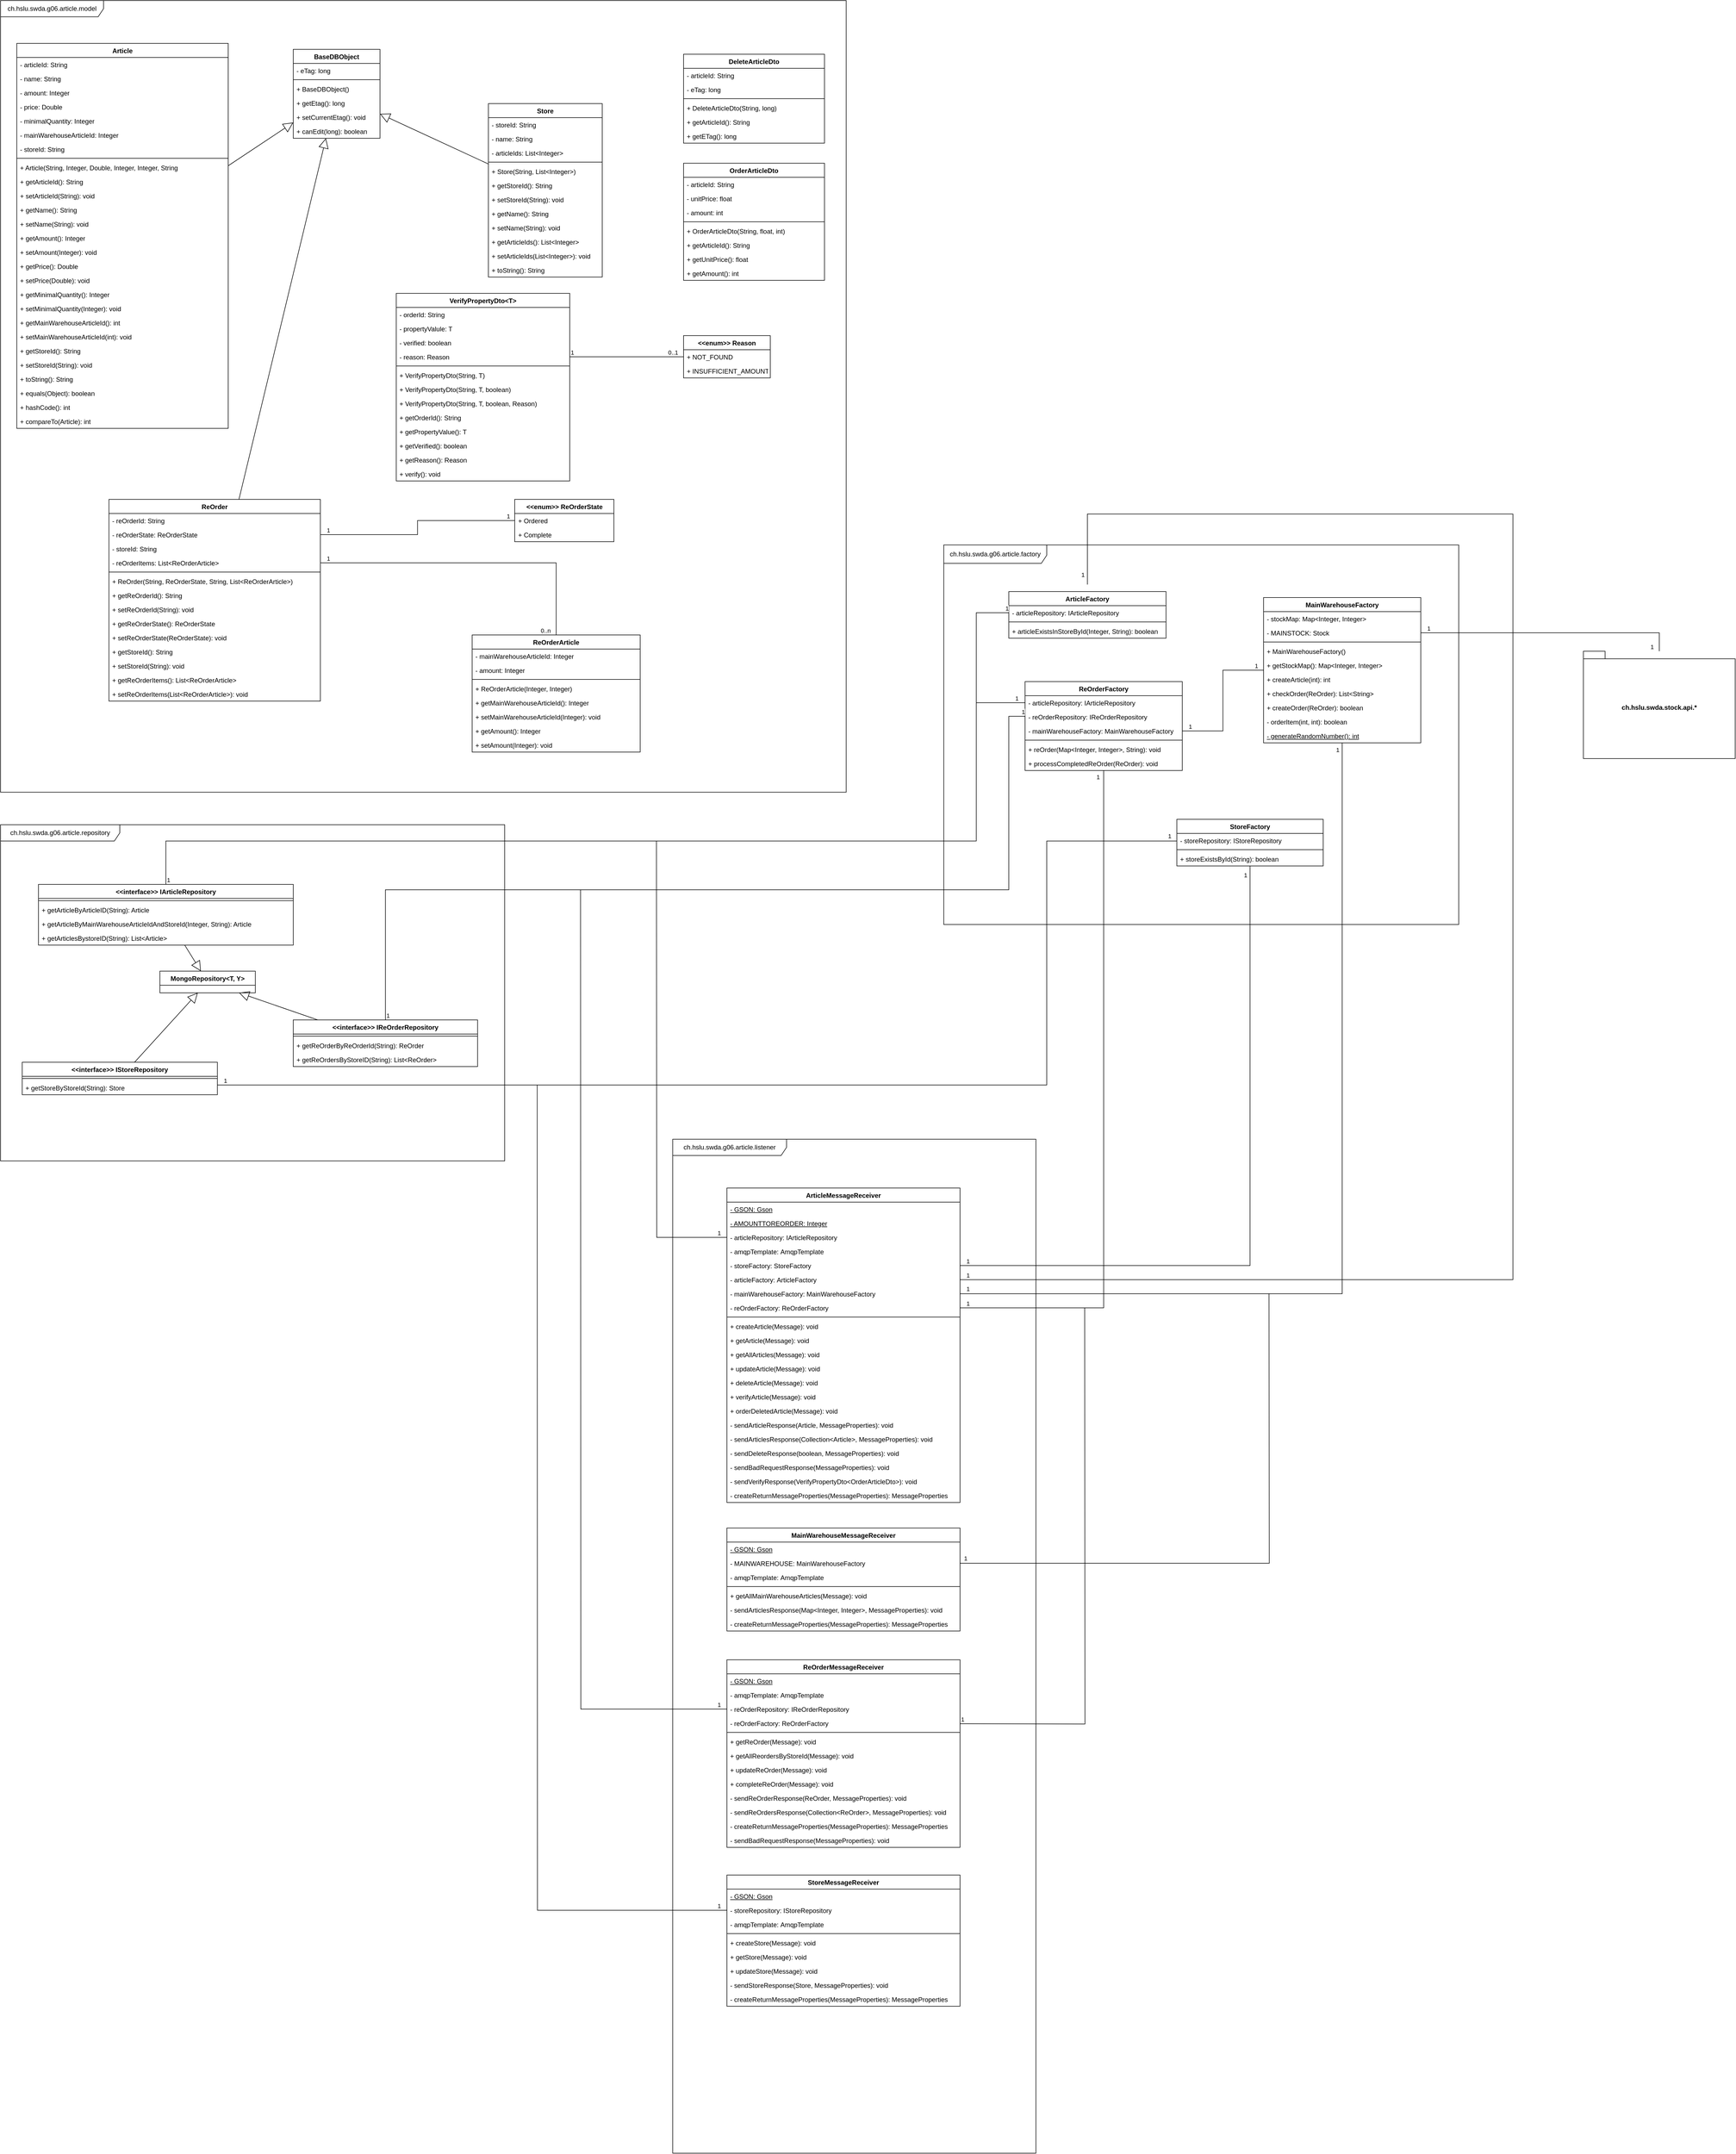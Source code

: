 <mxfile version="22.1.11" type="device">
  <diagram name="Page-1" id="wjq4mdawa-zxiCySZZSk">
    <mxGraphModel dx="1062" dy="553" grid="1" gridSize="10" guides="1" tooltips="1" connect="1" arrows="1" fold="1" page="1" pageScale="1" pageWidth="827" pageHeight="1169" math="0" shadow="0">
      <root>
        <mxCell id="0" />
        <mxCell id="1" parent="0" />
        <mxCell id="SekanW10ujvK5lhS9Q4k-1" value="ch.hslu.swda.g06.article.model" style="shape=umlFrame;whiteSpace=wrap;html=1;pointerEvents=0;width=190;height=30;" parent="1" vertex="1">
          <mxGeometry x="40" y="50" width="1560" height="1460" as="geometry" />
        </mxCell>
        <mxCell id="RXmEwawV9y11Lh--uSET-1" value="BaseDBObject" style="swimlane;fontStyle=1;align=center;verticalAlign=top;childLayout=stackLayout;horizontal=1;startSize=26;horizontalStack=0;resizeParent=1;resizeParentMax=0;resizeLast=0;collapsible=1;marginBottom=0;whiteSpace=wrap;html=1;" vertex="1" parent="1">
          <mxGeometry x="580" y="140" width="160" height="164" as="geometry" />
        </mxCell>
        <mxCell id="RXmEwawV9y11Lh--uSET-2" value="- eTag: long" style="text;strokeColor=none;fillColor=none;align=left;verticalAlign=top;spacingLeft=4;spacingRight=4;overflow=hidden;rotatable=0;points=[[0,0.5],[1,0.5]];portConstraint=eastwest;whiteSpace=wrap;html=1;" vertex="1" parent="RXmEwawV9y11Lh--uSET-1">
          <mxGeometry y="26" width="160" height="26" as="geometry" />
        </mxCell>
        <mxCell id="RXmEwawV9y11Lh--uSET-3" value="" style="line;strokeWidth=1;fillColor=none;align=left;verticalAlign=middle;spacingTop=-1;spacingLeft=3;spacingRight=3;rotatable=0;labelPosition=right;points=[];portConstraint=eastwest;strokeColor=inherit;" vertex="1" parent="RXmEwawV9y11Lh--uSET-1">
          <mxGeometry y="52" width="160" height="8" as="geometry" />
        </mxCell>
        <mxCell id="RXmEwawV9y11Lh--uSET-4" value="+ BaseDBObject()" style="text;strokeColor=none;fillColor=none;align=left;verticalAlign=top;spacingLeft=4;spacingRight=4;overflow=hidden;rotatable=0;points=[[0,0.5],[1,0.5]];portConstraint=eastwest;whiteSpace=wrap;html=1;" vertex="1" parent="RXmEwawV9y11Lh--uSET-1">
          <mxGeometry y="60" width="160" height="26" as="geometry" />
        </mxCell>
        <mxCell id="RXmEwawV9y11Lh--uSET-5" value="+ getEtag(): long" style="text;strokeColor=none;fillColor=none;align=left;verticalAlign=top;spacingLeft=4;spacingRight=4;overflow=hidden;rotatable=0;points=[[0,0.5],[1,0.5]];portConstraint=eastwest;whiteSpace=wrap;html=1;" vertex="1" parent="RXmEwawV9y11Lh--uSET-1">
          <mxGeometry y="86" width="160" height="26" as="geometry" />
        </mxCell>
        <mxCell id="RXmEwawV9y11Lh--uSET-6" value="+ setCurrentEtag(): void" style="text;strokeColor=none;fillColor=none;align=left;verticalAlign=top;spacingLeft=4;spacingRight=4;overflow=hidden;rotatable=0;points=[[0,0.5],[1,0.5]];portConstraint=eastwest;whiteSpace=wrap;html=1;" vertex="1" parent="RXmEwawV9y11Lh--uSET-1">
          <mxGeometry y="112" width="160" height="26" as="geometry" />
        </mxCell>
        <mxCell id="RXmEwawV9y11Lh--uSET-7" value="+ canEdit(long): boolean" style="text;strokeColor=none;fillColor=none;align=left;verticalAlign=top;spacingLeft=4;spacingRight=4;overflow=hidden;rotatable=0;points=[[0,0.5],[1,0.5]];portConstraint=eastwest;whiteSpace=wrap;html=1;" vertex="1" parent="RXmEwawV9y11Lh--uSET-1">
          <mxGeometry y="138" width="160" height="26" as="geometry" />
        </mxCell>
        <mxCell id="RXmEwawV9y11Lh--uSET-8" value="Article" style="swimlane;fontStyle=1;align=center;verticalAlign=top;childLayout=stackLayout;horizontal=1;startSize=26;horizontalStack=0;resizeParent=1;resizeParentMax=0;resizeLast=0;collapsible=1;marginBottom=0;whiteSpace=wrap;html=1;" vertex="1" parent="1">
          <mxGeometry x="70" y="129" width="390" height="710" as="geometry" />
        </mxCell>
        <mxCell id="RXmEwawV9y11Lh--uSET-9" value="-&amp;nbsp;articleId: String" style="text;strokeColor=none;fillColor=none;align=left;verticalAlign=top;spacingLeft=4;spacingRight=4;overflow=hidden;rotatable=0;points=[[0,0.5],[1,0.5]];portConstraint=eastwest;whiteSpace=wrap;html=1;" vertex="1" parent="RXmEwawV9y11Lh--uSET-8">
          <mxGeometry y="26" width="390" height="26" as="geometry" />
        </mxCell>
        <mxCell id="RXmEwawV9y11Lh--uSET-13" value="- name: String" style="text;strokeColor=none;fillColor=none;align=left;verticalAlign=top;spacingLeft=4;spacingRight=4;overflow=hidden;rotatable=0;points=[[0,0.5],[1,0.5]];portConstraint=eastwest;whiteSpace=wrap;html=1;" vertex="1" parent="RXmEwawV9y11Lh--uSET-8">
          <mxGeometry y="52" width="390" height="26" as="geometry" />
        </mxCell>
        <mxCell id="RXmEwawV9y11Lh--uSET-14" value="- amount: Integer" style="text;strokeColor=none;fillColor=none;align=left;verticalAlign=top;spacingLeft=4;spacingRight=4;overflow=hidden;rotatable=0;points=[[0,0.5],[1,0.5]];portConstraint=eastwest;whiteSpace=wrap;html=1;" vertex="1" parent="RXmEwawV9y11Lh--uSET-8">
          <mxGeometry y="78" width="390" height="26" as="geometry" />
        </mxCell>
        <mxCell id="RXmEwawV9y11Lh--uSET-15" value="- price: Double" style="text;strokeColor=none;fillColor=none;align=left;verticalAlign=top;spacingLeft=4;spacingRight=4;overflow=hidden;rotatable=0;points=[[0,0.5],[1,0.5]];portConstraint=eastwest;whiteSpace=wrap;html=1;" vertex="1" parent="RXmEwawV9y11Lh--uSET-8">
          <mxGeometry y="104" width="390" height="26" as="geometry" />
        </mxCell>
        <mxCell id="RXmEwawV9y11Lh--uSET-16" value="- minimalQuantity: Integer" style="text;strokeColor=none;fillColor=none;align=left;verticalAlign=top;spacingLeft=4;spacingRight=4;overflow=hidden;rotatable=0;points=[[0,0.5],[1,0.5]];portConstraint=eastwest;whiteSpace=wrap;html=1;" vertex="1" parent="RXmEwawV9y11Lh--uSET-8">
          <mxGeometry y="130" width="390" height="26" as="geometry" />
        </mxCell>
        <mxCell id="RXmEwawV9y11Lh--uSET-17" value="- mainWarehouseArticleId: Integer" style="text;strokeColor=none;fillColor=none;align=left;verticalAlign=top;spacingLeft=4;spacingRight=4;overflow=hidden;rotatable=0;points=[[0,0.5],[1,0.5]];portConstraint=eastwest;whiteSpace=wrap;html=1;" vertex="1" parent="RXmEwawV9y11Lh--uSET-8">
          <mxGeometry y="156" width="390" height="26" as="geometry" />
        </mxCell>
        <mxCell id="RXmEwawV9y11Lh--uSET-18" value="- storeId: String" style="text;strokeColor=none;fillColor=none;align=left;verticalAlign=top;spacingLeft=4;spacingRight=4;overflow=hidden;rotatable=0;points=[[0,0.5],[1,0.5]];portConstraint=eastwest;whiteSpace=wrap;html=1;" vertex="1" parent="RXmEwawV9y11Lh--uSET-8">
          <mxGeometry y="182" width="390" height="26" as="geometry" />
        </mxCell>
        <mxCell id="RXmEwawV9y11Lh--uSET-10" value="" style="line;strokeWidth=1;fillColor=none;align=left;verticalAlign=middle;spacingTop=-1;spacingLeft=3;spacingRight=3;rotatable=0;labelPosition=right;points=[];portConstraint=eastwest;strokeColor=inherit;" vertex="1" parent="RXmEwawV9y11Lh--uSET-8">
          <mxGeometry y="208" width="390" height="8" as="geometry" />
        </mxCell>
        <mxCell id="RXmEwawV9y11Lh--uSET-11" value="+ Article(String, Integer, Double, Integer, Integer, String" style="text;strokeColor=none;fillColor=none;align=left;verticalAlign=top;spacingLeft=4;spacingRight=4;overflow=hidden;rotatable=0;points=[[0,0.5],[1,0.5]];portConstraint=eastwest;whiteSpace=wrap;html=1;" vertex="1" parent="RXmEwawV9y11Lh--uSET-8">
          <mxGeometry y="216" width="390" height="26" as="geometry" />
        </mxCell>
        <mxCell id="RXmEwawV9y11Lh--uSET-19" value="+ getArticleId(): String" style="text;strokeColor=none;fillColor=none;align=left;verticalAlign=top;spacingLeft=4;spacingRight=4;overflow=hidden;rotatable=0;points=[[0,0.5],[1,0.5]];portConstraint=eastwest;whiteSpace=wrap;html=1;" vertex="1" parent="RXmEwawV9y11Lh--uSET-8">
          <mxGeometry y="242" width="390" height="26" as="geometry" />
        </mxCell>
        <mxCell id="RXmEwawV9y11Lh--uSET-20" value="+ setArticleId(String): void" style="text;strokeColor=none;fillColor=none;align=left;verticalAlign=top;spacingLeft=4;spacingRight=4;overflow=hidden;rotatable=0;points=[[0,0.5],[1,0.5]];portConstraint=eastwest;whiteSpace=wrap;html=1;" vertex="1" parent="RXmEwawV9y11Lh--uSET-8">
          <mxGeometry y="268" width="390" height="26" as="geometry" />
        </mxCell>
        <mxCell id="RXmEwawV9y11Lh--uSET-21" value="+ getName(): String" style="text;strokeColor=none;fillColor=none;align=left;verticalAlign=top;spacingLeft=4;spacingRight=4;overflow=hidden;rotatable=0;points=[[0,0.5],[1,0.5]];portConstraint=eastwest;whiteSpace=wrap;html=1;" vertex="1" parent="RXmEwawV9y11Lh--uSET-8">
          <mxGeometry y="294" width="390" height="26" as="geometry" />
        </mxCell>
        <mxCell id="RXmEwawV9y11Lh--uSET-22" value="+ setName(String): void" style="text;strokeColor=none;fillColor=none;align=left;verticalAlign=top;spacingLeft=4;spacingRight=4;overflow=hidden;rotatable=0;points=[[0,0.5],[1,0.5]];portConstraint=eastwest;whiteSpace=wrap;html=1;" vertex="1" parent="RXmEwawV9y11Lh--uSET-8">
          <mxGeometry y="320" width="390" height="26" as="geometry" />
        </mxCell>
        <mxCell id="RXmEwawV9y11Lh--uSET-23" value="+ getAmount(): Integer" style="text;strokeColor=none;fillColor=none;align=left;verticalAlign=top;spacingLeft=4;spacingRight=4;overflow=hidden;rotatable=0;points=[[0,0.5],[1,0.5]];portConstraint=eastwest;whiteSpace=wrap;html=1;" vertex="1" parent="RXmEwawV9y11Lh--uSET-8">
          <mxGeometry y="346" width="390" height="26" as="geometry" />
        </mxCell>
        <mxCell id="RXmEwawV9y11Lh--uSET-24" value="+ setAmount(Integer): void" style="text;strokeColor=none;fillColor=none;align=left;verticalAlign=top;spacingLeft=4;spacingRight=4;overflow=hidden;rotatable=0;points=[[0,0.5],[1,0.5]];portConstraint=eastwest;whiteSpace=wrap;html=1;" vertex="1" parent="RXmEwawV9y11Lh--uSET-8">
          <mxGeometry y="372" width="390" height="26" as="geometry" />
        </mxCell>
        <mxCell id="RXmEwawV9y11Lh--uSET-25" value="+ getPrice(): Double" style="text;strokeColor=none;fillColor=none;align=left;verticalAlign=top;spacingLeft=4;spacingRight=4;overflow=hidden;rotatable=0;points=[[0,0.5],[1,0.5]];portConstraint=eastwest;whiteSpace=wrap;html=1;" vertex="1" parent="RXmEwawV9y11Lh--uSET-8">
          <mxGeometry y="398" width="390" height="26" as="geometry" />
        </mxCell>
        <mxCell id="RXmEwawV9y11Lh--uSET-26" value="+ setPrice(Double): void" style="text;strokeColor=none;fillColor=none;align=left;verticalAlign=top;spacingLeft=4;spacingRight=4;overflow=hidden;rotatable=0;points=[[0,0.5],[1,0.5]];portConstraint=eastwest;whiteSpace=wrap;html=1;" vertex="1" parent="RXmEwawV9y11Lh--uSET-8">
          <mxGeometry y="424" width="390" height="26" as="geometry" />
        </mxCell>
        <mxCell id="RXmEwawV9y11Lh--uSET-27" value="+ getMinimalQuantity(): Integer" style="text;strokeColor=none;fillColor=none;align=left;verticalAlign=top;spacingLeft=4;spacingRight=4;overflow=hidden;rotatable=0;points=[[0,0.5],[1,0.5]];portConstraint=eastwest;whiteSpace=wrap;html=1;" vertex="1" parent="RXmEwawV9y11Lh--uSET-8">
          <mxGeometry y="450" width="390" height="26" as="geometry" />
        </mxCell>
        <mxCell id="RXmEwawV9y11Lh--uSET-28" value="+ setMinimalQuantity(Integer): void" style="text;strokeColor=none;fillColor=none;align=left;verticalAlign=top;spacingLeft=4;spacingRight=4;overflow=hidden;rotatable=0;points=[[0,0.5],[1,0.5]];portConstraint=eastwest;whiteSpace=wrap;html=1;" vertex="1" parent="RXmEwawV9y11Lh--uSET-8">
          <mxGeometry y="476" width="390" height="26" as="geometry" />
        </mxCell>
        <mxCell id="RXmEwawV9y11Lh--uSET-29" value="+ getMainWarehouseArticleId(): int" style="text;strokeColor=none;fillColor=none;align=left;verticalAlign=top;spacingLeft=4;spacingRight=4;overflow=hidden;rotatable=0;points=[[0,0.5],[1,0.5]];portConstraint=eastwest;whiteSpace=wrap;html=1;" vertex="1" parent="RXmEwawV9y11Lh--uSET-8">
          <mxGeometry y="502" width="390" height="26" as="geometry" />
        </mxCell>
        <mxCell id="RXmEwawV9y11Lh--uSET-30" value="+ setMainWarehouseArticleId(int): void" style="text;strokeColor=none;fillColor=none;align=left;verticalAlign=top;spacingLeft=4;spacingRight=4;overflow=hidden;rotatable=0;points=[[0,0.5],[1,0.5]];portConstraint=eastwest;whiteSpace=wrap;html=1;" vertex="1" parent="RXmEwawV9y11Lh--uSET-8">
          <mxGeometry y="528" width="390" height="26" as="geometry" />
        </mxCell>
        <mxCell id="RXmEwawV9y11Lh--uSET-31" value="+ getStoreId(): String" style="text;strokeColor=none;fillColor=none;align=left;verticalAlign=top;spacingLeft=4;spacingRight=4;overflow=hidden;rotatable=0;points=[[0,0.5],[1,0.5]];portConstraint=eastwest;whiteSpace=wrap;html=1;" vertex="1" parent="RXmEwawV9y11Lh--uSET-8">
          <mxGeometry y="554" width="390" height="26" as="geometry" />
        </mxCell>
        <mxCell id="RXmEwawV9y11Lh--uSET-32" value="+ setStoreId(String): void" style="text;strokeColor=none;fillColor=none;align=left;verticalAlign=top;spacingLeft=4;spacingRight=4;overflow=hidden;rotatable=0;points=[[0,0.5],[1,0.5]];portConstraint=eastwest;whiteSpace=wrap;html=1;" vertex="1" parent="RXmEwawV9y11Lh--uSET-8">
          <mxGeometry y="580" width="390" height="26" as="geometry" />
        </mxCell>
        <mxCell id="RXmEwawV9y11Lh--uSET-33" value="+ toString(): String" style="text;strokeColor=none;fillColor=none;align=left;verticalAlign=top;spacingLeft=4;spacingRight=4;overflow=hidden;rotatable=0;points=[[0,0.5],[1,0.5]];portConstraint=eastwest;whiteSpace=wrap;html=1;" vertex="1" parent="RXmEwawV9y11Lh--uSET-8">
          <mxGeometry y="606" width="390" height="26" as="geometry" />
        </mxCell>
        <mxCell id="RXmEwawV9y11Lh--uSET-34" value="+ equals(Object): boolean" style="text;strokeColor=none;fillColor=none;align=left;verticalAlign=top;spacingLeft=4;spacingRight=4;overflow=hidden;rotatable=0;points=[[0,0.5],[1,0.5]];portConstraint=eastwest;whiteSpace=wrap;html=1;" vertex="1" parent="RXmEwawV9y11Lh--uSET-8">
          <mxGeometry y="632" width="390" height="26" as="geometry" />
        </mxCell>
        <mxCell id="RXmEwawV9y11Lh--uSET-35" value="+ hashCode(): int" style="text;strokeColor=none;fillColor=none;align=left;verticalAlign=top;spacingLeft=4;spacingRight=4;overflow=hidden;rotatable=0;points=[[0,0.5],[1,0.5]];portConstraint=eastwest;whiteSpace=wrap;html=1;" vertex="1" parent="RXmEwawV9y11Lh--uSET-8">
          <mxGeometry y="658" width="390" height="26" as="geometry" />
        </mxCell>
        <mxCell id="RXmEwawV9y11Lh--uSET-36" value="+ compareTo(Article): int" style="text;strokeColor=none;fillColor=none;align=left;verticalAlign=top;spacingLeft=4;spacingRight=4;overflow=hidden;rotatable=0;points=[[0,0.5],[1,0.5]];portConstraint=eastwest;whiteSpace=wrap;html=1;" vertex="1" parent="RXmEwawV9y11Lh--uSET-8">
          <mxGeometry y="684" width="390" height="26" as="geometry" />
        </mxCell>
        <mxCell id="RXmEwawV9y11Lh--uSET-12" value="" style="endArrow=block;endSize=16;endFill=0;html=1;rounded=0;" edge="1" parent="1" source="RXmEwawV9y11Lh--uSET-8" target="RXmEwawV9y11Lh--uSET-1">
          <mxGeometry width="160" relative="1" as="geometry">
            <mxPoint x="370" y="190" as="sourcePoint" />
            <mxPoint x="530" y="190" as="targetPoint" />
          </mxGeometry>
        </mxCell>
        <mxCell id="RXmEwawV9y11Lh--uSET-37" value="DeleteArticleDto" style="swimlane;fontStyle=1;align=center;verticalAlign=top;childLayout=stackLayout;horizontal=1;startSize=26;horizontalStack=0;resizeParent=1;resizeParentMax=0;resizeLast=0;collapsible=1;marginBottom=0;whiteSpace=wrap;html=1;" vertex="1" parent="1">
          <mxGeometry x="1300" y="149" width="260" height="164" as="geometry" />
        </mxCell>
        <mxCell id="RXmEwawV9y11Lh--uSET-38" value="- articleId: String" style="text;strokeColor=none;fillColor=none;align=left;verticalAlign=top;spacingLeft=4;spacingRight=4;overflow=hidden;rotatable=0;points=[[0,0.5],[1,0.5]];portConstraint=eastwest;whiteSpace=wrap;html=1;" vertex="1" parent="RXmEwawV9y11Lh--uSET-37">
          <mxGeometry y="26" width="260" height="26" as="geometry" />
        </mxCell>
        <mxCell id="RXmEwawV9y11Lh--uSET-41" value="- eTag: long" style="text;strokeColor=none;fillColor=none;align=left;verticalAlign=top;spacingLeft=4;spacingRight=4;overflow=hidden;rotatable=0;points=[[0,0.5],[1,0.5]];portConstraint=eastwest;whiteSpace=wrap;html=1;" vertex="1" parent="RXmEwawV9y11Lh--uSET-37">
          <mxGeometry y="52" width="260" height="26" as="geometry" />
        </mxCell>
        <mxCell id="RXmEwawV9y11Lh--uSET-39" value="" style="line;strokeWidth=1;fillColor=none;align=left;verticalAlign=middle;spacingTop=-1;spacingLeft=3;spacingRight=3;rotatable=0;labelPosition=right;points=[];portConstraint=eastwest;strokeColor=inherit;" vertex="1" parent="RXmEwawV9y11Lh--uSET-37">
          <mxGeometry y="78" width="260" height="8" as="geometry" />
        </mxCell>
        <mxCell id="RXmEwawV9y11Lh--uSET-40" value="+ DeleteArticleDto(String, long)" style="text;strokeColor=none;fillColor=none;align=left;verticalAlign=top;spacingLeft=4;spacingRight=4;overflow=hidden;rotatable=0;points=[[0,0.5],[1,0.5]];portConstraint=eastwest;whiteSpace=wrap;html=1;" vertex="1" parent="RXmEwawV9y11Lh--uSET-37">
          <mxGeometry y="86" width="260" height="26" as="geometry" />
        </mxCell>
        <mxCell id="RXmEwawV9y11Lh--uSET-42" value="+ getArticleId(): String" style="text;strokeColor=none;fillColor=none;align=left;verticalAlign=top;spacingLeft=4;spacingRight=4;overflow=hidden;rotatable=0;points=[[0,0.5],[1,0.5]];portConstraint=eastwest;whiteSpace=wrap;html=1;" vertex="1" parent="RXmEwawV9y11Lh--uSET-37">
          <mxGeometry y="112" width="260" height="26" as="geometry" />
        </mxCell>
        <mxCell id="RXmEwawV9y11Lh--uSET-43" value="+ getETag(): long" style="text;strokeColor=none;fillColor=none;align=left;verticalAlign=top;spacingLeft=4;spacingRight=4;overflow=hidden;rotatable=0;points=[[0,0.5],[1,0.5]];portConstraint=eastwest;whiteSpace=wrap;html=1;" vertex="1" parent="RXmEwawV9y11Lh--uSET-37">
          <mxGeometry y="138" width="260" height="26" as="geometry" />
        </mxCell>
        <mxCell id="RXmEwawV9y11Lh--uSET-44" value="OrderArticleDto" style="swimlane;fontStyle=1;align=center;verticalAlign=top;childLayout=stackLayout;horizontal=1;startSize=26;horizontalStack=0;resizeParent=1;resizeParentMax=0;resizeLast=0;collapsible=1;marginBottom=0;whiteSpace=wrap;html=1;" vertex="1" parent="1">
          <mxGeometry x="1300" y="350" width="260" height="216" as="geometry" />
        </mxCell>
        <mxCell id="RXmEwawV9y11Lh--uSET-45" value="- articleId: String" style="text;strokeColor=none;fillColor=none;align=left;verticalAlign=top;spacingLeft=4;spacingRight=4;overflow=hidden;rotatable=0;points=[[0,0.5],[1,0.5]];portConstraint=eastwest;whiteSpace=wrap;html=1;" vertex="1" parent="RXmEwawV9y11Lh--uSET-44">
          <mxGeometry y="26" width="260" height="26" as="geometry" />
        </mxCell>
        <mxCell id="RXmEwawV9y11Lh--uSET-48" value="- unitPrice: float" style="text;strokeColor=none;fillColor=none;align=left;verticalAlign=top;spacingLeft=4;spacingRight=4;overflow=hidden;rotatable=0;points=[[0,0.5],[1,0.5]];portConstraint=eastwest;whiteSpace=wrap;html=1;" vertex="1" parent="RXmEwawV9y11Lh--uSET-44">
          <mxGeometry y="52" width="260" height="26" as="geometry" />
        </mxCell>
        <mxCell id="RXmEwawV9y11Lh--uSET-49" value="- amount: int" style="text;strokeColor=none;fillColor=none;align=left;verticalAlign=top;spacingLeft=4;spacingRight=4;overflow=hidden;rotatable=0;points=[[0,0.5],[1,0.5]];portConstraint=eastwest;whiteSpace=wrap;html=1;" vertex="1" parent="RXmEwawV9y11Lh--uSET-44">
          <mxGeometry y="78" width="260" height="26" as="geometry" />
        </mxCell>
        <mxCell id="RXmEwawV9y11Lh--uSET-46" value="" style="line;strokeWidth=1;fillColor=none;align=left;verticalAlign=middle;spacingTop=-1;spacingLeft=3;spacingRight=3;rotatable=0;labelPosition=right;points=[];portConstraint=eastwest;strokeColor=inherit;" vertex="1" parent="RXmEwawV9y11Lh--uSET-44">
          <mxGeometry y="104" width="260" height="8" as="geometry" />
        </mxCell>
        <mxCell id="RXmEwawV9y11Lh--uSET-47" value="+&amp;nbsp;OrderArticleDto(String, float, int)" style="text;strokeColor=none;fillColor=none;align=left;verticalAlign=top;spacingLeft=4;spacingRight=4;overflow=hidden;rotatable=0;points=[[0,0.5],[1,0.5]];portConstraint=eastwest;whiteSpace=wrap;html=1;" vertex="1" parent="RXmEwawV9y11Lh--uSET-44">
          <mxGeometry y="112" width="260" height="26" as="geometry" />
        </mxCell>
        <mxCell id="RXmEwawV9y11Lh--uSET-50" value="+ getArticleId(): String" style="text;strokeColor=none;fillColor=none;align=left;verticalAlign=top;spacingLeft=4;spacingRight=4;overflow=hidden;rotatable=0;points=[[0,0.5],[1,0.5]];portConstraint=eastwest;whiteSpace=wrap;html=1;" vertex="1" parent="RXmEwawV9y11Lh--uSET-44">
          <mxGeometry y="138" width="260" height="26" as="geometry" />
        </mxCell>
        <mxCell id="RXmEwawV9y11Lh--uSET-51" value="+ getUnitPrice(): float" style="text;strokeColor=none;fillColor=none;align=left;verticalAlign=top;spacingLeft=4;spacingRight=4;overflow=hidden;rotatable=0;points=[[0,0.5],[1,0.5]];portConstraint=eastwest;whiteSpace=wrap;html=1;" vertex="1" parent="RXmEwawV9y11Lh--uSET-44">
          <mxGeometry y="164" width="260" height="26" as="geometry" />
        </mxCell>
        <mxCell id="RXmEwawV9y11Lh--uSET-52" value="+ getAmount(): int" style="text;strokeColor=none;fillColor=none;align=left;verticalAlign=top;spacingLeft=4;spacingRight=4;overflow=hidden;rotatable=0;points=[[0,0.5],[1,0.5]];portConstraint=eastwest;whiteSpace=wrap;html=1;" vertex="1" parent="RXmEwawV9y11Lh--uSET-44">
          <mxGeometry y="190" width="260" height="26" as="geometry" />
        </mxCell>
        <mxCell id="RXmEwawV9y11Lh--uSET-53" value="&amp;lt;&amp;lt;enum&amp;gt;&amp;gt; Reason" style="swimlane;fontStyle=1;align=center;verticalAlign=top;childLayout=stackLayout;horizontal=1;startSize=26;horizontalStack=0;resizeParent=1;resizeParentMax=0;resizeLast=0;collapsible=1;marginBottom=0;whiteSpace=wrap;html=1;" vertex="1" parent="1">
          <mxGeometry x="1300" y="668" width="160" height="78" as="geometry" />
        </mxCell>
        <mxCell id="RXmEwawV9y11Lh--uSET-54" value="+ NOT_FOUND" style="text;strokeColor=none;fillColor=none;align=left;verticalAlign=top;spacingLeft=4;spacingRight=4;overflow=hidden;rotatable=0;points=[[0,0.5],[1,0.5]];portConstraint=eastwest;whiteSpace=wrap;html=1;" vertex="1" parent="RXmEwawV9y11Lh--uSET-53">
          <mxGeometry y="26" width="160" height="26" as="geometry" />
        </mxCell>
        <mxCell id="RXmEwawV9y11Lh--uSET-57" value="+&amp;nbsp;INSUFFICIENT_AMOUNT" style="text;strokeColor=none;fillColor=none;align=left;verticalAlign=top;spacingLeft=4;spacingRight=4;overflow=hidden;rotatable=0;points=[[0,0.5],[1,0.5]];portConstraint=eastwest;whiteSpace=wrap;html=1;" vertex="1" parent="RXmEwawV9y11Lh--uSET-53">
          <mxGeometry y="52" width="160" height="26" as="geometry" />
        </mxCell>
        <mxCell id="RXmEwawV9y11Lh--uSET-58" value="ReOrder" style="swimlane;fontStyle=1;align=center;verticalAlign=top;childLayout=stackLayout;horizontal=1;startSize=26;horizontalStack=0;resizeParent=1;resizeParentMax=0;resizeLast=0;collapsible=1;marginBottom=0;whiteSpace=wrap;html=1;" vertex="1" parent="1">
          <mxGeometry x="240" y="970" width="390" height="372" as="geometry" />
        </mxCell>
        <mxCell id="RXmEwawV9y11Lh--uSET-59" value="- reOrderId: String" style="text;strokeColor=none;fillColor=none;align=left;verticalAlign=top;spacingLeft=4;spacingRight=4;overflow=hidden;rotatable=0;points=[[0,0.5],[1,0.5]];portConstraint=eastwest;whiteSpace=wrap;html=1;" vertex="1" parent="RXmEwawV9y11Lh--uSET-58">
          <mxGeometry y="26" width="390" height="26" as="geometry" />
        </mxCell>
        <mxCell id="RXmEwawV9y11Lh--uSET-63" value="- reOrderState: ReOrderState" style="text;strokeColor=none;fillColor=none;align=left;verticalAlign=top;spacingLeft=4;spacingRight=4;overflow=hidden;rotatable=0;points=[[0,0.5],[1,0.5]];portConstraint=eastwest;whiteSpace=wrap;html=1;" vertex="1" parent="RXmEwawV9y11Lh--uSET-58">
          <mxGeometry y="52" width="390" height="26" as="geometry" />
        </mxCell>
        <mxCell id="RXmEwawV9y11Lh--uSET-64" value="- storeId: String" style="text;strokeColor=none;fillColor=none;align=left;verticalAlign=top;spacingLeft=4;spacingRight=4;overflow=hidden;rotatable=0;points=[[0,0.5],[1,0.5]];portConstraint=eastwest;whiteSpace=wrap;html=1;" vertex="1" parent="RXmEwawV9y11Lh--uSET-58">
          <mxGeometry y="78" width="390" height="26" as="geometry" />
        </mxCell>
        <mxCell id="RXmEwawV9y11Lh--uSET-65" value="- reOrderItems: List&amp;lt;ReOrderArticle&amp;gt;" style="text;strokeColor=none;fillColor=none;align=left;verticalAlign=top;spacingLeft=4;spacingRight=4;overflow=hidden;rotatable=0;points=[[0,0.5],[1,0.5]];portConstraint=eastwest;whiteSpace=wrap;html=1;" vertex="1" parent="RXmEwawV9y11Lh--uSET-58">
          <mxGeometry y="104" width="390" height="26" as="geometry" />
        </mxCell>
        <mxCell id="RXmEwawV9y11Lh--uSET-60" value="" style="line;strokeWidth=1;fillColor=none;align=left;verticalAlign=middle;spacingTop=-1;spacingLeft=3;spacingRight=3;rotatable=0;labelPosition=right;points=[];portConstraint=eastwest;strokeColor=inherit;" vertex="1" parent="RXmEwawV9y11Lh--uSET-58">
          <mxGeometry y="130" width="390" height="8" as="geometry" />
        </mxCell>
        <mxCell id="RXmEwawV9y11Lh--uSET-61" value="+ ReOrder(String, ReOrderState, String, List&amp;lt;ReOrderArticle&amp;gt;)" style="text;strokeColor=none;fillColor=none;align=left;verticalAlign=top;spacingLeft=4;spacingRight=4;overflow=hidden;rotatable=0;points=[[0,0.5],[1,0.5]];portConstraint=eastwest;whiteSpace=wrap;html=1;" vertex="1" parent="RXmEwawV9y11Lh--uSET-58">
          <mxGeometry y="138" width="390" height="26" as="geometry" />
        </mxCell>
        <mxCell id="RXmEwawV9y11Lh--uSET-66" value="+ getReOrderId(): String" style="text;strokeColor=none;fillColor=none;align=left;verticalAlign=top;spacingLeft=4;spacingRight=4;overflow=hidden;rotatable=0;points=[[0,0.5],[1,0.5]];portConstraint=eastwest;whiteSpace=wrap;html=1;" vertex="1" parent="RXmEwawV9y11Lh--uSET-58">
          <mxGeometry y="164" width="390" height="26" as="geometry" />
        </mxCell>
        <mxCell id="RXmEwawV9y11Lh--uSET-67" value="+ setReOrderId(String): void" style="text;strokeColor=none;fillColor=none;align=left;verticalAlign=top;spacingLeft=4;spacingRight=4;overflow=hidden;rotatable=0;points=[[0,0.5],[1,0.5]];portConstraint=eastwest;whiteSpace=wrap;html=1;" vertex="1" parent="RXmEwawV9y11Lh--uSET-58">
          <mxGeometry y="190" width="390" height="26" as="geometry" />
        </mxCell>
        <mxCell id="RXmEwawV9y11Lh--uSET-68" value="+ getReOrderState(): ReOrderState" style="text;strokeColor=none;fillColor=none;align=left;verticalAlign=top;spacingLeft=4;spacingRight=4;overflow=hidden;rotatable=0;points=[[0,0.5],[1,0.5]];portConstraint=eastwest;whiteSpace=wrap;html=1;" vertex="1" parent="RXmEwawV9y11Lh--uSET-58">
          <mxGeometry y="216" width="390" height="26" as="geometry" />
        </mxCell>
        <mxCell id="RXmEwawV9y11Lh--uSET-69" value="+ setReOrderState(ReOrderState): void" style="text;strokeColor=none;fillColor=none;align=left;verticalAlign=top;spacingLeft=4;spacingRight=4;overflow=hidden;rotatable=0;points=[[0,0.5],[1,0.5]];portConstraint=eastwest;whiteSpace=wrap;html=1;" vertex="1" parent="RXmEwawV9y11Lh--uSET-58">
          <mxGeometry y="242" width="390" height="26" as="geometry" />
        </mxCell>
        <mxCell id="RXmEwawV9y11Lh--uSET-70" value="+ getStoreId(): String" style="text;strokeColor=none;fillColor=none;align=left;verticalAlign=top;spacingLeft=4;spacingRight=4;overflow=hidden;rotatable=0;points=[[0,0.5],[1,0.5]];portConstraint=eastwest;whiteSpace=wrap;html=1;" vertex="1" parent="RXmEwawV9y11Lh--uSET-58">
          <mxGeometry y="268" width="390" height="26" as="geometry" />
        </mxCell>
        <mxCell id="RXmEwawV9y11Lh--uSET-71" value="+ setStoreId(String): void" style="text;strokeColor=none;fillColor=none;align=left;verticalAlign=top;spacingLeft=4;spacingRight=4;overflow=hidden;rotatable=0;points=[[0,0.5],[1,0.5]];portConstraint=eastwest;whiteSpace=wrap;html=1;" vertex="1" parent="RXmEwawV9y11Lh--uSET-58">
          <mxGeometry y="294" width="390" height="26" as="geometry" />
        </mxCell>
        <mxCell id="RXmEwawV9y11Lh--uSET-72" value="+ getReOrderItems(): List&amp;lt;ReOrderArticle&amp;gt;" style="text;strokeColor=none;fillColor=none;align=left;verticalAlign=top;spacingLeft=4;spacingRight=4;overflow=hidden;rotatable=0;points=[[0,0.5],[1,0.5]];portConstraint=eastwest;whiteSpace=wrap;html=1;" vertex="1" parent="RXmEwawV9y11Lh--uSET-58">
          <mxGeometry y="320" width="390" height="26" as="geometry" />
        </mxCell>
        <mxCell id="RXmEwawV9y11Lh--uSET-73" value="+ setReOrderItems(List&amp;lt;ReOrderArticle&amp;gt;): void" style="text;strokeColor=none;fillColor=none;align=left;verticalAlign=top;spacingLeft=4;spacingRight=4;overflow=hidden;rotatable=0;points=[[0,0.5],[1,0.5]];portConstraint=eastwest;whiteSpace=wrap;html=1;" vertex="1" parent="RXmEwawV9y11Lh--uSET-58">
          <mxGeometry y="346" width="390" height="26" as="geometry" />
        </mxCell>
        <mxCell id="RXmEwawV9y11Lh--uSET-62" value="" style="endArrow=block;endSize=16;endFill=0;html=1;rounded=0;" edge="1" parent="1" source="RXmEwawV9y11Lh--uSET-58" target="RXmEwawV9y11Lh--uSET-1">
          <mxGeometry width="160" relative="1" as="geometry">
            <mxPoint x="450" y="1000" as="sourcePoint" />
            <mxPoint x="610" y="1000" as="targetPoint" />
            <Array as="points" />
          </mxGeometry>
        </mxCell>
        <mxCell id="RXmEwawV9y11Lh--uSET-74" value="ReOrderArticle" style="swimlane;fontStyle=1;align=center;verticalAlign=top;childLayout=stackLayout;horizontal=1;startSize=26;horizontalStack=0;resizeParent=1;resizeParentMax=0;resizeLast=0;collapsible=1;marginBottom=0;whiteSpace=wrap;html=1;" vertex="1" parent="1">
          <mxGeometry x="910" y="1220" width="310" height="216" as="geometry" />
        </mxCell>
        <mxCell id="RXmEwawV9y11Lh--uSET-75" value="-&amp;nbsp;mainWarehouseArticleId: Integer" style="text;strokeColor=none;fillColor=none;align=left;verticalAlign=top;spacingLeft=4;spacingRight=4;overflow=hidden;rotatable=0;points=[[0,0.5],[1,0.5]];portConstraint=eastwest;whiteSpace=wrap;html=1;" vertex="1" parent="RXmEwawV9y11Lh--uSET-74">
          <mxGeometry y="26" width="310" height="26" as="geometry" />
        </mxCell>
        <mxCell id="RXmEwawV9y11Lh--uSET-81" value="- amount: Integer" style="text;strokeColor=none;fillColor=none;align=left;verticalAlign=top;spacingLeft=4;spacingRight=4;overflow=hidden;rotatable=0;points=[[0,0.5],[1,0.5]];portConstraint=eastwest;whiteSpace=wrap;html=1;" vertex="1" parent="RXmEwawV9y11Lh--uSET-74">
          <mxGeometry y="52" width="310" height="26" as="geometry" />
        </mxCell>
        <mxCell id="RXmEwawV9y11Lh--uSET-76" value="" style="line;strokeWidth=1;fillColor=none;align=left;verticalAlign=middle;spacingTop=-1;spacingLeft=3;spacingRight=3;rotatable=0;labelPosition=right;points=[];portConstraint=eastwest;strokeColor=inherit;" vertex="1" parent="RXmEwawV9y11Lh--uSET-74">
          <mxGeometry y="78" width="310" height="8" as="geometry" />
        </mxCell>
        <mxCell id="RXmEwawV9y11Lh--uSET-77" value="+&amp;nbsp;ReOrderArticle(Integer, Integer)" style="text;strokeColor=none;fillColor=none;align=left;verticalAlign=top;spacingLeft=4;spacingRight=4;overflow=hidden;rotatable=0;points=[[0,0.5],[1,0.5]];portConstraint=eastwest;whiteSpace=wrap;html=1;" vertex="1" parent="RXmEwawV9y11Lh--uSET-74">
          <mxGeometry y="86" width="310" height="26" as="geometry" />
        </mxCell>
        <mxCell id="RXmEwawV9y11Lh--uSET-82" value="+ getMainWarehouseArticleId(): Integer" style="text;strokeColor=none;fillColor=none;align=left;verticalAlign=top;spacingLeft=4;spacingRight=4;overflow=hidden;rotatable=0;points=[[0,0.5],[1,0.5]];portConstraint=eastwest;whiteSpace=wrap;html=1;" vertex="1" parent="RXmEwawV9y11Lh--uSET-74">
          <mxGeometry y="112" width="310" height="26" as="geometry" />
        </mxCell>
        <mxCell id="RXmEwawV9y11Lh--uSET-83" value="+ setMainWarehouseArticleId(Integer): void" style="text;strokeColor=none;fillColor=none;align=left;verticalAlign=top;spacingLeft=4;spacingRight=4;overflow=hidden;rotatable=0;points=[[0,0.5],[1,0.5]];portConstraint=eastwest;whiteSpace=wrap;html=1;" vertex="1" parent="RXmEwawV9y11Lh--uSET-74">
          <mxGeometry y="138" width="310" height="26" as="geometry" />
        </mxCell>
        <mxCell id="RXmEwawV9y11Lh--uSET-84" value="+ getAmount(): Integer" style="text;strokeColor=none;fillColor=none;align=left;verticalAlign=top;spacingLeft=4;spacingRight=4;overflow=hidden;rotatable=0;points=[[0,0.5],[1,0.5]];portConstraint=eastwest;whiteSpace=wrap;html=1;" vertex="1" parent="RXmEwawV9y11Lh--uSET-74">
          <mxGeometry y="164" width="310" height="26" as="geometry" />
        </mxCell>
        <mxCell id="RXmEwawV9y11Lh--uSET-85" value="+ setAmount(Integer): void" style="text;strokeColor=none;fillColor=none;align=left;verticalAlign=top;spacingLeft=4;spacingRight=4;overflow=hidden;rotatable=0;points=[[0,0.5],[1,0.5]];portConstraint=eastwest;whiteSpace=wrap;html=1;" vertex="1" parent="RXmEwawV9y11Lh--uSET-74">
          <mxGeometry y="190" width="310" height="26" as="geometry" />
        </mxCell>
        <mxCell id="RXmEwawV9y11Lh--uSET-78" value="" style="endArrow=none;html=1;edgeStyle=orthogonalEdgeStyle;rounded=0;" edge="1" parent="1" source="RXmEwawV9y11Lh--uSET-65" target="RXmEwawV9y11Lh--uSET-74">
          <mxGeometry relative="1" as="geometry">
            <mxPoint x="880" y="1200" as="sourcePoint" />
            <mxPoint x="1040" y="1200" as="targetPoint" />
          </mxGeometry>
        </mxCell>
        <mxCell id="RXmEwawV9y11Lh--uSET-79" value="1" style="edgeLabel;resizable=0;html=1;align=left;verticalAlign=bottom;" connectable="0" vertex="1" parent="RXmEwawV9y11Lh--uSET-78">
          <mxGeometry x="-1" relative="1" as="geometry">
            <mxPoint x="10" as="offset" />
          </mxGeometry>
        </mxCell>
        <mxCell id="RXmEwawV9y11Lh--uSET-80" value="0..n" style="edgeLabel;resizable=0;html=1;align=right;verticalAlign=bottom;" connectable="0" vertex="1" parent="RXmEwawV9y11Lh--uSET-78">
          <mxGeometry x="1" relative="1" as="geometry">
            <mxPoint x="-10" as="offset" />
          </mxGeometry>
        </mxCell>
        <mxCell id="RXmEwawV9y11Lh--uSET-90" value="&amp;lt;&amp;lt;enum&amp;gt;&amp;gt;&amp;nbsp;ReOrderState" style="swimlane;fontStyle=1;align=center;verticalAlign=top;childLayout=stackLayout;horizontal=1;startSize=26;horizontalStack=0;resizeParent=1;resizeParentMax=0;resizeLast=0;collapsible=1;marginBottom=0;whiteSpace=wrap;html=1;" vertex="1" parent="1">
          <mxGeometry x="988.5" y="970" width="183" height="78" as="geometry" />
        </mxCell>
        <mxCell id="RXmEwawV9y11Lh--uSET-91" value="+ Ordered" style="text;strokeColor=none;fillColor=none;align=left;verticalAlign=top;spacingLeft=4;spacingRight=4;overflow=hidden;rotatable=0;points=[[0,0.5],[1,0.5]];portConstraint=eastwest;whiteSpace=wrap;html=1;" vertex="1" parent="RXmEwawV9y11Lh--uSET-90">
          <mxGeometry y="26" width="183" height="26" as="geometry" />
        </mxCell>
        <mxCell id="RXmEwawV9y11Lh--uSET-94" value="+ Complete" style="text;strokeColor=none;fillColor=none;align=left;verticalAlign=top;spacingLeft=4;spacingRight=4;overflow=hidden;rotatable=0;points=[[0,0.5],[1,0.5]];portConstraint=eastwest;whiteSpace=wrap;html=1;" vertex="1" parent="RXmEwawV9y11Lh--uSET-90">
          <mxGeometry y="52" width="183" height="26" as="geometry" />
        </mxCell>
        <mxCell id="RXmEwawV9y11Lh--uSET-95" value="" style="endArrow=none;html=1;edgeStyle=orthogonalEdgeStyle;rounded=0;" edge="1" parent="1" source="RXmEwawV9y11Lh--uSET-63" target="RXmEwawV9y11Lh--uSET-90">
          <mxGeometry relative="1" as="geometry">
            <mxPoint x="810" y="970" as="sourcePoint" />
            <mxPoint x="970" y="970" as="targetPoint" />
          </mxGeometry>
        </mxCell>
        <mxCell id="RXmEwawV9y11Lh--uSET-96" value="1" style="edgeLabel;resizable=0;html=1;align=left;verticalAlign=bottom;" connectable="0" vertex="1" parent="RXmEwawV9y11Lh--uSET-95">
          <mxGeometry x="-1" relative="1" as="geometry">
            <mxPoint x="10" as="offset" />
          </mxGeometry>
        </mxCell>
        <mxCell id="RXmEwawV9y11Lh--uSET-97" value="1" style="edgeLabel;resizable=0;html=1;align=right;verticalAlign=bottom;" connectable="0" vertex="1" parent="RXmEwawV9y11Lh--uSET-95">
          <mxGeometry x="1" relative="1" as="geometry">
            <mxPoint x="-8" as="offset" />
          </mxGeometry>
        </mxCell>
        <mxCell id="RXmEwawV9y11Lh--uSET-98" value="Store" style="swimlane;fontStyle=1;align=center;verticalAlign=top;childLayout=stackLayout;horizontal=1;startSize=26;horizontalStack=0;resizeParent=1;resizeParentMax=0;resizeLast=0;collapsible=1;marginBottom=0;whiteSpace=wrap;html=1;" vertex="1" parent="1">
          <mxGeometry x="940" y="240" width="210" height="320" as="geometry" />
        </mxCell>
        <mxCell id="RXmEwawV9y11Lh--uSET-99" value="- storeId: String" style="text;strokeColor=none;fillColor=none;align=left;verticalAlign=top;spacingLeft=4;spacingRight=4;overflow=hidden;rotatable=0;points=[[0,0.5],[1,0.5]];portConstraint=eastwest;whiteSpace=wrap;html=1;" vertex="1" parent="RXmEwawV9y11Lh--uSET-98">
          <mxGeometry y="26" width="210" height="26" as="geometry" />
        </mxCell>
        <mxCell id="RXmEwawV9y11Lh--uSET-104" value="- name: String" style="text;strokeColor=none;fillColor=none;align=left;verticalAlign=top;spacingLeft=4;spacingRight=4;overflow=hidden;rotatable=0;points=[[0,0.5],[1,0.5]];portConstraint=eastwest;whiteSpace=wrap;html=1;" vertex="1" parent="RXmEwawV9y11Lh--uSET-98">
          <mxGeometry y="52" width="210" height="26" as="geometry" />
        </mxCell>
        <mxCell id="RXmEwawV9y11Lh--uSET-105" value="- articleIds: List&amp;lt;Integer&amp;gt;" style="text;strokeColor=none;fillColor=none;align=left;verticalAlign=top;spacingLeft=4;spacingRight=4;overflow=hidden;rotatable=0;points=[[0,0.5],[1,0.5]];portConstraint=eastwest;whiteSpace=wrap;html=1;" vertex="1" parent="RXmEwawV9y11Lh--uSET-98">
          <mxGeometry y="78" width="210" height="26" as="geometry" />
        </mxCell>
        <mxCell id="RXmEwawV9y11Lh--uSET-100" value="" style="line;strokeWidth=1;fillColor=none;align=left;verticalAlign=middle;spacingTop=-1;spacingLeft=3;spacingRight=3;rotatable=0;labelPosition=right;points=[];portConstraint=eastwest;strokeColor=inherit;" vertex="1" parent="RXmEwawV9y11Lh--uSET-98">
          <mxGeometry y="104" width="210" height="8" as="geometry" />
        </mxCell>
        <mxCell id="RXmEwawV9y11Lh--uSET-101" value="+ Store(String, List&amp;lt;Integer&amp;gt;)" style="text;strokeColor=none;fillColor=none;align=left;verticalAlign=top;spacingLeft=4;spacingRight=4;overflow=hidden;rotatable=0;points=[[0,0.5],[1,0.5]];portConstraint=eastwest;whiteSpace=wrap;html=1;" vertex="1" parent="RXmEwawV9y11Lh--uSET-98">
          <mxGeometry y="112" width="210" height="26" as="geometry" />
        </mxCell>
        <mxCell id="RXmEwawV9y11Lh--uSET-106" value="+ getStoreId(): String" style="text;strokeColor=none;fillColor=none;align=left;verticalAlign=top;spacingLeft=4;spacingRight=4;overflow=hidden;rotatable=0;points=[[0,0.5],[1,0.5]];portConstraint=eastwest;whiteSpace=wrap;html=1;" vertex="1" parent="RXmEwawV9y11Lh--uSET-98">
          <mxGeometry y="138" width="210" height="26" as="geometry" />
        </mxCell>
        <mxCell id="RXmEwawV9y11Lh--uSET-107" value="+ setStoreId(String): void" style="text;strokeColor=none;fillColor=none;align=left;verticalAlign=top;spacingLeft=4;spacingRight=4;overflow=hidden;rotatable=0;points=[[0,0.5],[1,0.5]];portConstraint=eastwest;whiteSpace=wrap;html=1;" vertex="1" parent="RXmEwawV9y11Lh--uSET-98">
          <mxGeometry y="164" width="210" height="26" as="geometry" />
        </mxCell>
        <mxCell id="RXmEwawV9y11Lh--uSET-108" value="+ getName(): String" style="text;strokeColor=none;fillColor=none;align=left;verticalAlign=top;spacingLeft=4;spacingRight=4;overflow=hidden;rotatable=0;points=[[0,0.5],[1,0.5]];portConstraint=eastwest;whiteSpace=wrap;html=1;" vertex="1" parent="RXmEwawV9y11Lh--uSET-98">
          <mxGeometry y="190" width="210" height="26" as="geometry" />
        </mxCell>
        <mxCell id="RXmEwawV9y11Lh--uSET-109" value="+ setName(String): void" style="text;strokeColor=none;fillColor=none;align=left;verticalAlign=top;spacingLeft=4;spacingRight=4;overflow=hidden;rotatable=0;points=[[0,0.5],[1,0.5]];portConstraint=eastwest;whiteSpace=wrap;html=1;" vertex="1" parent="RXmEwawV9y11Lh--uSET-98">
          <mxGeometry y="216" width="210" height="26" as="geometry" />
        </mxCell>
        <mxCell id="RXmEwawV9y11Lh--uSET-110" value="+ getArticleIds(): List&amp;lt;Integer&amp;gt;" style="text;strokeColor=none;fillColor=none;align=left;verticalAlign=top;spacingLeft=4;spacingRight=4;overflow=hidden;rotatable=0;points=[[0,0.5],[1,0.5]];portConstraint=eastwest;whiteSpace=wrap;html=1;" vertex="1" parent="RXmEwawV9y11Lh--uSET-98">
          <mxGeometry y="242" width="210" height="26" as="geometry" />
        </mxCell>
        <mxCell id="RXmEwawV9y11Lh--uSET-111" value="+ setArticleIds(List&amp;lt;Integer&amp;gt;): void" style="text;strokeColor=none;fillColor=none;align=left;verticalAlign=top;spacingLeft=4;spacingRight=4;overflow=hidden;rotatable=0;points=[[0,0.5],[1,0.5]];portConstraint=eastwest;whiteSpace=wrap;html=1;" vertex="1" parent="RXmEwawV9y11Lh--uSET-98">
          <mxGeometry y="268" width="210" height="26" as="geometry" />
        </mxCell>
        <mxCell id="RXmEwawV9y11Lh--uSET-112" value="+ toString(): String" style="text;strokeColor=none;fillColor=none;align=left;verticalAlign=top;spacingLeft=4;spacingRight=4;overflow=hidden;rotatable=0;points=[[0,0.5],[1,0.5]];portConstraint=eastwest;whiteSpace=wrap;html=1;" vertex="1" parent="RXmEwawV9y11Lh--uSET-98">
          <mxGeometry y="294" width="210" height="26" as="geometry" />
        </mxCell>
        <mxCell id="RXmEwawV9y11Lh--uSET-103" value="" style="endArrow=block;endSize=16;endFill=0;html=1;rounded=0;" edge="1" parent="1" source="RXmEwawV9y11Lh--uSET-98" target="RXmEwawV9y11Lh--uSET-1">
          <mxGeometry width="160" relative="1" as="geometry">
            <mxPoint x="910" y="360" as="sourcePoint" />
            <mxPoint x="1070" y="360" as="targetPoint" />
          </mxGeometry>
        </mxCell>
        <mxCell id="RXmEwawV9y11Lh--uSET-113" value="VerifyPropertyDto&amp;lt;T&amp;gt;" style="swimlane;fontStyle=1;align=center;verticalAlign=top;childLayout=stackLayout;horizontal=1;startSize=26;horizontalStack=0;resizeParent=1;resizeParentMax=0;resizeLast=0;collapsible=1;marginBottom=0;whiteSpace=wrap;html=1;" vertex="1" parent="1">
          <mxGeometry x="770" y="590" width="320" height="346" as="geometry" />
        </mxCell>
        <mxCell id="RXmEwawV9y11Lh--uSET-114" value="- orderId: String" style="text;strokeColor=none;fillColor=none;align=left;verticalAlign=top;spacingLeft=4;spacingRight=4;overflow=hidden;rotatable=0;points=[[0,0.5],[1,0.5]];portConstraint=eastwest;whiteSpace=wrap;html=1;" vertex="1" parent="RXmEwawV9y11Lh--uSET-113">
          <mxGeometry y="26" width="320" height="26" as="geometry" />
        </mxCell>
        <mxCell id="RXmEwawV9y11Lh--uSET-117" value="- propertyValule: T" style="text;strokeColor=none;fillColor=none;align=left;verticalAlign=top;spacingLeft=4;spacingRight=4;overflow=hidden;rotatable=0;points=[[0,0.5],[1,0.5]];portConstraint=eastwest;whiteSpace=wrap;html=1;" vertex="1" parent="RXmEwawV9y11Lh--uSET-113">
          <mxGeometry y="52" width="320" height="26" as="geometry" />
        </mxCell>
        <mxCell id="RXmEwawV9y11Lh--uSET-118" value="- verified: boolean" style="text;strokeColor=none;fillColor=none;align=left;verticalAlign=top;spacingLeft=4;spacingRight=4;overflow=hidden;rotatable=0;points=[[0,0.5],[1,0.5]];portConstraint=eastwest;whiteSpace=wrap;html=1;" vertex="1" parent="RXmEwawV9y11Lh--uSET-113">
          <mxGeometry y="78" width="320" height="26" as="geometry" />
        </mxCell>
        <mxCell id="RXmEwawV9y11Lh--uSET-119" value="- reason: Reason" style="text;strokeColor=none;fillColor=none;align=left;verticalAlign=top;spacingLeft=4;spacingRight=4;overflow=hidden;rotatable=0;points=[[0,0.5],[1,0.5]];portConstraint=eastwest;whiteSpace=wrap;html=1;" vertex="1" parent="RXmEwawV9y11Lh--uSET-113">
          <mxGeometry y="104" width="320" height="26" as="geometry" />
        </mxCell>
        <mxCell id="RXmEwawV9y11Lh--uSET-115" value="" style="line;strokeWidth=1;fillColor=none;align=left;verticalAlign=middle;spacingTop=-1;spacingLeft=3;spacingRight=3;rotatable=0;labelPosition=right;points=[];portConstraint=eastwest;strokeColor=inherit;" vertex="1" parent="RXmEwawV9y11Lh--uSET-113">
          <mxGeometry y="130" width="320" height="8" as="geometry" />
        </mxCell>
        <mxCell id="RXmEwawV9y11Lh--uSET-124" value="+&amp;nbsp;VerifyPropertyDto(String, T)" style="text;strokeColor=none;fillColor=none;align=left;verticalAlign=top;spacingLeft=4;spacingRight=4;overflow=hidden;rotatable=0;points=[[0,0.5],[1,0.5]];portConstraint=eastwest;whiteSpace=wrap;html=1;" vertex="1" parent="RXmEwawV9y11Lh--uSET-113">
          <mxGeometry y="138" width="320" height="26" as="geometry" />
        </mxCell>
        <mxCell id="RXmEwawV9y11Lh--uSET-116" value="+&amp;nbsp;VerifyPropertyDto(String, T, boolean)" style="text;strokeColor=none;fillColor=none;align=left;verticalAlign=top;spacingLeft=4;spacingRight=4;overflow=hidden;rotatable=0;points=[[0,0.5],[1,0.5]];portConstraint=eastwest;whiteSpace=wrap;html=1;" vertex="1" parent="RXmEwawV9y11Lh--uSET-113">
          <mxGeometry y="164" width="320" height="26" as="geometry" />
        </mxCell>
        <mxCell id="RXmEwawV9y11Lh--uSET-123" value="+&amp;nbsp;VerifyPropertyDto(String, T, boolean, Reason)" style="text;strokeColor=none;fillColor=none;align=left;verticalAlign=top;spacingLeft=4;spacingRight=4;overflow=hidden;rotatable=0;points=[[0,0.5],[1,0.5]];portConstraint=eastwest;whiteSpace=wrap;html=1;" vertex="1" parent="RXmEwawV9y11Lh--uSET-113">
          <mxGeometry y="190" width="320" height="26" as="geometry" />
        </mxCell>
        <mxCell id="RXmEwawV9y11Lh--uSET-125" value="+ getOrderId(): String" style="text;strokeColor=none;fillColor=none;align=left;verticalAlign=top;spacingLeft=4;spacingRight=4;overflow=hidden;rotatable=0;points=[[0,0.5],[1,0.5]];portConstraint=eastwest;whiteSpace=wrap;html=1;" vertex="1" parent="RXmEwawV9y11Lh--uSET-113">
          <mxGeometry y="216" width="320" height="26" as="geometry" />
        </mxCell>
        <mxCell id="RXmEwawV9y11Lh--uSET-126" value="+ getPropertyValue(): T" style="text;strokeColor=none;fillColor=none;align=left;verticalAlign=top;spacingLeft=4;spacingRight=4;overflow=hidden;rotatable=0;points=[[0,0.5],[1,0.5]];portConstraint=eastwest;whiteSpace=wrap;html=1;" vertex="1" parent="RXmEwawV9y11Lh--uSET-113">
          <mxGeometry y="242" width="320" height="26" as="geometry" />
        </mxCell>
        <mxCell id="RXmEwawV9y11Lh--uSET-127" value="+ getVerified(): boolean" style="text;strokeColor=none;fillColor=none;align=left;verticalAlign=top;spacingLeft=4;spacingRight=4;overflow=hidden;rotatable=0;points=[[0,0.5],[1,0.5]];portConstraint=eastwest;whiteSpace=wrap;html=1;" vertex="1" parent="RXmEwawV9y11Lh--uSET-113">
          <mxGeometry y="268" width="320" height="26" as="geometry" />
        </mxCell>
        <mxCell id="RXmEwawV9y11Lh--uSET-128" value="+ getReason(): Reason" style="text;strokeColor=none;fillColor=none;align=left;verticalAlign=top;spacingLeft=4;spacingRight=4;overflow=hidden;rotatable=0;points=[[0,0.5],[1,0.5]];portConstraint=eastwest;whiteSpace=wrap;html=1;" vertex="1" parent="RXmEwawV9y11Lh--uSET-113">
          <mxGeometry y="294" width="320" height="26" as="geometry" />
        </mxCell>
        <mxCell id="RXmEwawV9y11Lh--uSET-129" value="+ verify(): void" style="text;strokeColor=none;fillColor=none;align=left;verticalAlign=top;spacingLeft=4;spacingRight=4;overflow=hidden;rotatable=0;points=[[0,0.5],[1,0.5]];portConstraint=eastwest;whiteSpace=wrap;html=1;" vertex="1" parent="RXmEwawV9y11Lh--uSET-113">
          <mxGeometry y="320" width="320" height="26" as="geometry" />
        </mxCell>
        <mxCell id="RXmEwawV9y11Lh--uSET-120" value="" style="endArrow=none;html=1;edgeStyle=orthogonalEdgeStyle;rounded=0;" edge="1" parent="1" source="RXmEwawV9y11Lh--uSET-119" target="RXmEwawV9y11Lh--uSET-53">
          <mxGeometry relative="1" as="geometry">
            <mxPoint x="1250" y="860" as="sourcePoint" />
            <mxPoint x="1410" y="860" as="targetPoint" />
          </mxGeometry>
        </mxCell>
        <mxCell id="RXmEwawV9y11Lh--uSET-121" value="1" style="edgeLabel;resizable=0;html=1;align=left;verticalAlign=bottom;" connectable="0" vertex="1" parent="RXmEwawV9y11Lh--uSET-120">
          <mxGeometry x="-1" relative="1" as="geometry" />
        </mxCell>
        <mxCell id="RXmEwawV9y11Lh--uSET-122" value="0..1" style="edgeLabel;resizable=0;html=1;align=right;verticalAlign=bottom;" connectable="0" vertex="1" parent="RXmEwawV9y11Lh--uSET-120">
          <mxGeometry x="1" relative="1" as="geometry">
            <mxPoint x="-10" as="offset" />
          </mxGeometry>
        </mxCell>
        <mxCell id="RXmEwawV9y11Lh--uSET-130" value="ch.hslu.swda.g06.article.repository" style="shape=umlFrame;whiteSpace=wrap;html=1;pointerEvents=0;width=220;height=30;" vertex="1" parent="1">
          <mxGeometry x="40" y="1570" width="930" height="620" as="geometry" />
        </mxCell>
        <mxCell id="RXmEwawV9y11Lh--uSET-131" value="&amp;lt;&amp;lt;interface&amp;gt;&amp;gt;&amp;nbsp;IArticleRepository" style="swimlane;fontStyle=1;align=center;verticalAlign=top;childLayout=stackLayout;horizontal=1;startSize=26;horizontalStack=0;resizeParent=1;resizeParentMax=0;resizeLast=0;collapsible=1;marginBottom=0;whiteSpace=wrap;html=1;" vertex="1" parent="1">
          <mxGeometry x="110" y="1680" width="470" height="112" as="geometry" />
        </mxCell>
        <mxCell id="RXmEwawV9y11Lh--uSET-133" value="" style="line;strokeWidth=1;fillColor=none;align=left;verticalAlign=middle;spacingTop=-1;spacingLeft=3;spacingRight=3;rotatable=0;labelPosition=right;points=[];portConstraint=eastwest;strokeColor=inherit;" vertex="1" parent="RXmEwawV9y11Lh--uSET-131">
          <mxGeometry y="26" width="470" height="8" as="geometry" />
        </mxCell>
        <mxCell id="RXmEwawV9y11Lh--uSET-134" value="+&amp;nbsp;getArticleByArticleID(String): Article" style="text;strokeColor=none;fillColor=none;align=left;verticalAlign=top;spacingLeft=4;spacingRight=4;overflow=hidden;rotatable=0;points=[[0,0.5],[1,0.5]];portConstraint=eastwest;whiteSpace=wrap;html=1;" vertex="1" parent="RXmEwawV9y11Lh--uSET-131">
          <mxGeometry y="34" width="470" height="26" as="geometry" />
        </mxCell>
        <mxCell id="RXmEwawV9y11Lh--uSET-141" value="+&amp;nbsp;getArticleByMainWarehouseArticleIdAndStoreId(Integer, String): Article" style="text;strokeColor=none;fillColor=none;align=left;verticalAlign=top;spacingLeft=4;spacingRight=4;overflow=hidden;rotatable=0;points=[[0,0.5],[1,0.5]];portConstraint=eastwest;whiteSpace=wrap;html=1;" vertex="1" parent="RXmEwawV9y11Lh--uSET-131">
          <mxGeometry y="60" width="470" height="26" as="geometry" />
        </mxCell>
        <mxCell id="RXmEwawV9y11Lh--uSET-142" value="+&amp;nbsp;getArticlesBystoreID(String): List&amp;lt;Article&amp;gt;" style="text;strokeColor=none;fillColor=none;align=left;verticalAlign=top;spacingLeft=4;spacingRight=4;overflow=hidden;rotatable=0;points=[[0,0.5],[1,0.5]];portConstraint=eastwest;whiteSpace=wrap;html=1;" vertex="1" parent="RXmEwawV9y11Lh--uSET-131">
          <mxGeometry y="86" width="470" height="26" as="geometry" />
        </mxCell>
        <mxCell id="RXmEwawV9y11Lh--uSET-135" value="MongoRepository&amp;lt;T, Y&amp;gt;" style="swimlane;fontStyle=1;align=center;verticalAlign=top;childLayout=stackLayout;horizontal=1;startSize=26;horizontalStack=0;resizeParent=1;resizeParentMax=0;resizeLast=0;collapsible=1;marginBottom=0;whiteSpace=wrap;html=1;" vertex="1" parent="1">
          <mxGeometry x="334" y="1840" width="176" height="40" as="geometry" />
        </mxCell>
        <mxCell id="RXmEwawV9y11Lh--uSET-140" value="" style="endArrow=block;endSize=16;endFill=0;html=1;rounded=0;" edge="1" parent="1" source="RXmEwawV9y11Lh--uSET-131" target="RXmEwawV9y11Lh--uSET-135">
          <mxGeometry width="160" relative="1" as="geometry">
            <mxPoint x="140" y="1920" as="sourcePoint" />
            <mxPoint x="300" y="1920" as="targetPoint" />
          </mxGeometry>
        </mxCell>
        <mxCell id="RXmEwawV9y11Lh--uSET-143" value="&amp;lt;&amp;lt;interface&amp;gt;&amp;gt;&amp;nbsp;IReOrderRepository" style="swimlane;fontStyle=1;align=center;verticalAlign=top;childLayout=stackLayout;horizontal=1;startSize=26;horizontalStack=0;resizeParent=1;resizeParentMax=0;resizeLast=0;collapsible=1;marginBottom=0;whiteSpace=wrap;html=1;" vertex="1" parent="1">
          <mxGeometry x="580" y="1930" width="340" height="86" as="geometry" />
        </mxCell>
        <mxCell id="RXmEwawV9y11Lh--uSET-145" value="" style="line;strokeWidth=1;fillColor=none;align=left;verticalAlign=middle;spacingTop=-1;spacingLeft=3;spacingRight=3;rotatable=0;labelPosition=right;points=[];portConstraint=eastwest;strokeColor=inherit;" vertex="1" parent="RXmEwawV9y11Lh--uSET-143">
          <mxGeometry y="26" width="340" height="8" as="geometry" />
        </mxCell>
        <mxCell id="RXmEwawV9y11Lh--uSET-146" value="+&amp;nbsp;getReOrderByReOrderId(String): ReOrder" style="text;strokeColor=none;fillColor=none;align=left;verticalAlign=top;spacingLeft=4;spacingRight=4;overflow=hidden;rotatable=0;points=[[0,0.5],[1,0.5]];portConstraint=eastwest;whiteSpace=wrap;html=1;" vertex="1" parent="RXmEwawV9y11Lh--uSET-143">
          <mxGeometry y="34" width="340" height="26" as="geometry" />
        </mxCell>
        <mxCell id="RXmEwawV9y11Lh--uSET-148" value="+&amp;nbsp;getReOrdersByStoreID(String): List&amp;lt;ReOrder&amp;gt;" style="text;strokeColor=none;fillColor=none;align=left;verticalAlign=top;spacingLeft=4;spacingRight=4;overflow=hidden;rotatable=0;points=[[0,0.5],[1,0.5]];portConstraint=eastwest;whiteSpace=wrap;html=1;" vertex="1" parent="RXmEwawV9y11Lh--uSET-143">
          <mxGeometry y="60" width="340" height="26" as="geometry" />
        </mxCell>
        <mxCell id="RXmEwawV9y11Lh--uSET-147" value="" style="endArrow=block;endSize=16;endFill=0;html=1;rounded=0;" edge="1" parent="1" source="RXmEwawV9y11Lh--uSET-143" target="RXmEwawV9y11Lh--uSET-135">
          <mxGeometry width="160" relative="1" as="geometry">
            <mxPoint x="370" y="2040" as="sourcePoint" />
            <mxPoint x="530" y="2040" as="targetPoint" />
          </mxGeometry>
        </mxCell>
        <mxCell id="RXmEwawV9y11Lh--uSET-149" value="&amp;lt;&amp;lt;interface&amp;gt;&amp;gt; IStoreRepository" style="swimlane;fontStyle=1;align=center;verticalAlign=top;childLayout=stackLayout;horizontal=1;startSize=26;horizontalStack=0;resizeParent=1;resizeParentMax=0;resizeLast=0;collapsible=1;marginBottom=0;whiteSpace=wrap;html=1;" vertex="1" parent="1">
          <mxGeometry x="80" y="2008" width="360" height="60" as="geometry" />
        </mxCell>
        <mxCell id="RXmEwawV9y11Lh--uSET-151" value="" style="line;strokeWidth=1;fillColor=none;align=left;verticalAlign=middle;spacingTop=-1;spacingLeft=3;spacingRight=3;rotatable=0;labelPosition=right;points=[];portConstraint=eastwest;strokeColor=inherit;" vertex="1" parent="RXmEwawV9y11Lh--uSET-149">
          <mxGeometry y="26" width="360" height="8" as="geometry" />
        </mxCell>
        <mxCell id="RXmEwawV9y11Lh--uSET-152" value="+&amp;nbsp;getStoreByStoreId(String): Store" style="text;strokeColor=none;fillColor=none;align=left;verticalAlign=top;spacingLeft=4;spacingRight=4;overflow=hidden;rotatable=0;points=[[0,0.5],[1,0.5]];portConstraint=eastwest;whiteSpace=wrap;html=1;" vertex="1" parent="RXmEwawV9y11Lh--uSET-149">
          <mxGeometry y="34" width="360" height="26" as="geometry" />
        </mxCell>
        <mxCell id="RXmEwawV9y11Lh--uSET-153" value="" style="endArrow=block;endSize=16;endFill=0;html=1;rounded=0;" edge="1" parent="1" source="RXmEwawV9y11Lh--uSET-149" target="RXmEwawV9y11Lh--uSET-135">
          <mxGeometry width="160" relative="1" as="geometry">
            <mxPoint x="490" y="2050" as="sourcePoint" />
            <mxPoint x="650" y="2050" as="targetPoint" />
          </mxGeometry>
        </mxCell>
        <mxCell id="RXmEwawV9y11Lh--uSET-154" value="ch.hslu.swda.g06.article.factory" style="shape=umlFrame;whiteSpace=wrap;html=1;pointerEvents=0;width=190;height=34;" vertex="1" parent="1">
          <mxGeometry x="1780" y="1054" width="950" height="700" as="geometry" />
        </mxCell>
        <mxCell id="RXmEwawV9y11Lh--uSET-155" value="ArticleFactory" style="swimlane;fontStyle=1;align=center;verticalAlign=top;childLayout=stackLayout;horizontal=1;startSize=26;horizontalStack=0;resizeParent=1;resizeParentMax=0;resizeLast=0;collapsible=1;marginBottom=0;whiteSpace=wrap;html=1;" vertex="1" parent="1">
          <mxGeometry x="1900" y="1140" width="290" height="86" as="geometry" />
        </mxCell>
        <mxCell id="RXmEwawV9y11Lh--uSET-156" value="- articleRepository: IArticleRepository" style="text;strokeColor=none;fillColor=none;align=left;verticalAlign=top;spacingLeft=4;spacingRight=4;overflow=hidden;rotatable=0;points=[[0,0.5],[1,0.5]];portConstraint=eastwest;whiteSpace=wrap;html=1;" vertex="1" parent="RXmEwawV9y11Lh--uSET-155">
          <mxGeometry y="26" width="290" height="26" as="geometry" />
        </mxCell>
        <mxCell id="RXmEwawV9y11Lh--uSET-157" value="" style="line;strokeWidth=1;fillColor=none;align=left;verticalAlign=middle;spacingTop=-1;spacingLeft=3;spacingRight=3;rotatable=0;labelPosition=right;points=[];portConstraint=eastwest;strokeColor=inherit;" vertex="1" parent="RXmEwawV9y11Lh--uSET-155">
          <mxGeometry y="52" width="290" height="8" as="geometry" />
        </mxCell>
        <mxCell id="RXmEwawV9y11Lh--uSET-158" value="+&amp;nbsp;articleExistsInStoreById(Integer, String): boolean" style="text;strokeColor=none;fillColor=none;align=left;verticalAlign=top;spacingLeft=4;spacingRight=4;overflow=hidden;rotatable=0;points=[[0,0.5],[1,0.5]];portConstraint=eastwest;whiteSpace=wrap;html=1;" vertex="1" parent="RXmEwawV9y11Lh--uSET-155">
          <mxGeometry y="60" width="290" height="26" as="geometry" />
        </mxCell>
        <mxCell id="RXmEwawV9y11Lh--uSET-159" value="" style="endArrow=none;html=1;edgeStyle=orthogonalEdgeStyle;rounded=0;" edge="1" parent="1" source="RXmEwawV9y11Lh--uSET-131" target="RXmEwawV9y11Lh--uSET-156">
          <mxGeometry relative="1" as="geometry">
            <mxPoint x="1390" y="1820" as="sourcePoint" />
            <mxPoint x="1550" y="1820" as="targetPoint" />
            <Array as="points">
              <mxPoint x="345" y="1600" />
              <mxPoint x="1840" y="1600" />
              <mxPoint x="1840" y="1179" />
            </Array>
          </mxGeometry>
        </mxCell>
        <mxCell id="RXmEwawV9y11Lh--uSET-160" value="1" style="edgeLabel;resizable=0;html=1;align=left;verticalAlign=bottom;" connectable="0" vertex="1" parent="RXmEwawV9y11Lh--uSET-159">
          <mxGeometry x="-1" relative="1" as="geometry" />
        </mxCell>
        <mxCell id="RXmEwawV9y11Lh--uSET-161" value="1" style="edgeLabel;resizable=0;html=1;align=right;verticalAlign=bottom;" connectable="0" vertex="1" parent="RXmEwawV9y11Lh--uSET-159">
          <mxGeometry x="1" relative="1" as="geometry" />
        </mxCell>
        <mxCell id="RXmEwawV9y11Lh--uSET-162" value="MainWarehouseFactory" style="swimlane;fontStyle=1;align=center;verticalAlign=top;childLayout=stackLayout;horizontal=1;startSize=26;horizontalStack=0;resizeParent=1;resizeParentMax=0;resizeLast=0;collapsible=1;marginBottom=0;whiteSpace=wrap;html=1;" vertex="1" parent="1">
          <mxGeometry x="2370" y="1151" width="290" height="268" as="geometry" />
        </mxCell>
        <mxCell id="RXmEwawV9y11Lh--uSET-163" value="- stockMap: Map&amp;lt;Integer, Integer&amp;gt;" style="text;strokeColor=none;fillColor=none;align=left;verticalAlign=top;spacingLeft=4;spacingRight=4;overflow=hidden;rotatable=0;points=[[0,0.5],[1,0.5]];portConstraint=eastwest;whiteSpace=wrap;html=1;" vertex="1" parent="RXmEwawV9y11Lh--uSET-162">
          <mxGeometry y="26" width="290" height="26" as="geometry" />
        </mxCell>
        <mxCell id="RXmEwawV9y11Lh--uSET-166" value="- MAINSTOCK: Stock" style="text;strokeColor=none;fillColor=none;align=left;verticalAlign=top;spacingLeft=4;spacingRight=4;overflow=hidden;rotatable=0;points=[[0,0.5],[1,0.5]];portConstraint=eastwest;whiteSpace=wrap;html=1;" vertex="1" parent="RXmEwawV9y11Lh--uSET-162">
          <mxGeometry y="52" width="290" height="26" as="geometry" />
        </mxCell>
        <mxCell id="RXmEwawV9y11Lh--uSET-164" value="" style="line;strokeWidth=1;fillColor=none;align=left;verticalAlign=middle;spacingTop=-1;spacingLeft=3;spacingRight=3;rotatable=0;labelPosition=right;points=[];portConstraint=eastwest;strokeColor=inherit;" vertex="1" parent="RXmEwawV9y11Lh--uSET-162">
          <mxGeometry y="78" width="290" height="8" as="geometry" />
        </mxCell>
        <mxCell id="RXmEwawV9y11Lh--uSET-165" value="+&amp;nbsp;MainWarehouseFactory()" style="text;strokeColor=none;fillColor=none;align=left;verticalAlign=top;spacingLeft=4;spacingRight=4;overflow=hidden;rotatable=0;points=[[0,0.5],[1,0.5]];portConstraint=eastwest;whiteSpace=wrap;html=1;" vertex="1" parent="RXmEwawV9y11Lh--uSET-162">
          <mxGeometry y="86" width="290" height="26" as="geometry" />
        </mxCell>
        <mxCell id="RXmEwawV9y11Lh--uSET-172" value="+&amp;nbsp;getStockMap(): Map&amp;lt;Integer, Integer&amp;gt;" style="text;strokeColor=none;fillColor=none;align=left;verticalAlign=top;spacingLeft=4;spacingRight=4;overflow=hidden;rotatable=0;points=[[0,0.5],[1,0.5]];portConstraint=eastwest;whiteSpace=wrap;html=1;" vertex="1" parent="RXmEwawV9y11Lh--uSET-162">
          <mxGeometry y="112" width="290" height="26" as="geometry" />
        </mxCell>
        <mxCell id="RXmEwawV9y11Lh--uSET-173" value="+ createArticle(int): int" style="text;strokeColor=none;fillColor=none;align=left;verticalAlign=top;spacingLeft=4;spacingRight=4;overflow=hidden;rotatable=0;points=[[0,0.5],[1,0.5]];portConstraint=eastwest;whiteSpace=wrap;html=1;" vertex="1" parent="RXmEwawV9y11Lh--uSET-162">
          <mxGeometry y="138" width="290" height="26" as="geometry" />
        </mxCell>
        <mxCell id="RXmEwawV9y11Lh--uSET-174" value="+ checkOrder(ReOrder): List&amp;lt;String&amp;gt;" style="text;strokeColor=none;fillColor=none;align=left;verticalAlign=top;spacingLeft=4;spacingRight=4;overflow=hidden;rotatable=0;points=[[0,0.5],[1,0.5]];portConstraint=eastwest;whiteSpace=wrap;html=1;" vertex="1" parent="RXmEwawV9y11Lh--uSET-162">
          <mxGeometry y="164" width="290" height="26" as="geometry" />
        </mxCell>
        <mxCell id="RXmEwawV9y11Lh--uSET-175" value="+ createOrder(ReOrder): boolean" style="text;strokeColor=none;fillColor=none;align=left;verticalAlign=top;spacingLeft=4;spacingRight=4;overflow=hidden;rotatable=0;points=[[0,0.5],[1,0.5]];portConstraint=eastwest;whiteSpace=wrap;html=1;" vertex="1" parent="RXmEwawV9y11Lh--uSET-162">
          <mxGeometry y="190" width="290" height="26" as="geometry" />
        </mxCell>
        <mxCell id="RXmEwawV9y11Lh--uSET-176" value="-&amp;nbsp;orderItem(int, int): boolean" style="text;strokeColor=none;fillColor=none;align=left;verticalAlign=top;spacingLeft=4;spacingRight=4;overflow=hidden;rotatable=0;points=[[0,0.5],[1,0.5]];portConstraint=eastwest;whiteSpace=wrap;html=1;" vertex="1" parent="RXmEwawV9y11Lh--uSET-162">
          <mxGeometry y="216" width="290" height="26" as="geometry" />
        </mxCell>
        <mxCell id="RXmEwawV9y11Lh--uSET-177" value="&lt;u&gt;-&amp;nbsp;generateRandomNumber(): int&lt;/u&gt;" style="text;strokeColor=none;fillColor=none;align=left;verticalAlign=top;spacingLeft=4;spacingRight=4;overflow=hidden;rotatable=0;points=[[0,0.5],[1,0.5]];portConstraint=eastwest;whiteSpace=wrap;html=1;" vertex="1" parent="RXmEwawV9y11Lh--uSET-162">
          <mxGeometry y="242" width="290" height="26" as="geometry" />
        </mxCell>
        <mxCell id="RXmEwawV9y11Lh--uSET-168" value="ch.hslu.swda.stock.api.*" style="shape=folder;fontStyle=1;spacingTop=10;tabWidth=40;tabHeight=14;tabPosition=left;html=1;whiteSpace=wrap;" vertex="1" parent="1">
          <mxGeometry x="2960" y="1250" width="280" height="198" as="geometry" />
        </mxCell>
        <mxCell id="RXmEwawV9y11Lh--uSET-178" value="" style="endArrow=none;html=1;edgeStyle=orthogonalEdgeStyle;rounded=0;" edge="1" parent="1" source="RXmEwawV9y11Lh--uSET-166" target="RXmEwawV9y11Lh--uSET-168">
          <mxGeometry relative="1" as="geometry">
            <mxPoint x="2800" y="1190" as="sourcePoint" />
            <mxPoint x="2960" y="1190" as="targetPoint" />
          </mxGeometry>
        </mxCell>
        <mxCell id="RXmEwawV9y11Lh--uSET-179" value="1" style="edgeLabel;resizable=0;html=1;align=left;verticalAlign=bottom;" connectable="0" vertex="1" parent="RXmEwawV9y11Lh--uSET-178">
          <mxGeometry x="-1" relative="1" as="geometry">
            <mxPoint x="10" as="offset" />
          </mxGeometry>
        </mxCell>
        <mxCell id="RXmEwawV9y11Lh--uSET-180" value="1" style="edgeLabel;resizable=0;html=1;align=right;verticalAlign=bottom;" connectable="0" vertex="1" parent="RXmEwawV9y11Lh--uSET-178">
          <mxGeometry x="1" relative="1" as="geometry">
            <mxPoint x="-10" as="offset" />
          </mxGeometry>
        </mxCell>
        <mxCell id="RXmEwawV9y11Lh--uSET-182" value="ReOrderFactory" style="swimlane;fontStyle=1;align=center;verticalAlign=top;childLayout=stackLayout;horizontal=1;startSize=26;horizontalStack=0;resizeParent=1;resizeParentMax=0;resizeLast=0;collapsible=1;marginBottom=0;whiteSpace=wrap;html=1;" vertex="1" parent="1">
          <mxGeometry x="1930" y="1306" width="290" height="164" as="geometry" />
        </mxCell>
        <mxCell id="RXmEwawV9y11Lh--uSET-189" value="-&amp;nbsp;articleRepository:&amp;nbsp;IArticleRepository" style="text;strokeColor=none;fillColor=none;align=left;verticalAlign=top;spacingLeft=4;spacingRight=4;overflow=hidden;rotatable=0;points=[[0,0.5],[1,0.5]];portConstraint=eastwest;whiteSpace=wrap;html=1;" vertex="1" parent="RXmEwawV9y11Lh--uSET-182">
          <mxGeometry y="26" width="290" height="26" as="geometry" />
        </mxCell>
        <mxCell id="RXmEwawV9y11Lh--uSET-183" value="-&amp;nbsp;reOrderRepository: IReOrderRepository" style="text;strokeColor=none;fillColor=none;align=left;verticalAlign=top;spacingLeft=4;spacingRight=4;overflow=hidden;rotatable=0;points=[[0,0.5],[1,0.5]];portConstraint=eastwest;whiteSpace=wrap;html=1;" vertex="1" parent="RXmEwawV9y11Lh--uSET-182">
          <mxGeometry y="52" width="290" height="26" as="geometry" />
        </mxCell>
        <mxCell id="RXmEwawV9y11Lh--uSET-193" value="-&amp;nbsp;mainWarehouseFactory:&amp;nbsp;MainWarehouseFactory" style="text;strokeColor=none;fillColor=none;align=left;verticalAlign=top;spacingLeft=4;spacingRight=4;overflow=hidden;rotatable=0;points=[[0,0.5],[1,0.5]];portConstraint=eastwest;whiteSpace=wrap;html=1;" vertex="1" parent="RXmEwawV9y11Lh--uSET-182">
          <mxGeometry y="78" width="290" height="26" as="geometry" />
        </mxCell>
        <mxCell id="RXmEwawV9y11Lh--uSET-184" value="" style="line;strokeWidth=1;fillColor=none;align=left;verticalAlign=middle;spacingTop=-1;spacingLeft=3;spacingRight=3;rotatable=0;labelPosition=right;points=[];portConstraint=eastwest;strokeColor=inherit;" vertex="1" parent="RXmEwawV9y11Lh--uSET-182">
          <mxGeometry y="104" width="290" height="8" as="geometry" />
        </mxCell>
        <mxCell id="RXmEwawV9y11Lh--uSET-185" value="+ reOrder(Map&amp;lt;Integer, Integer&amp;gt;, String): void" style="text;strokeColor=none;fillColor=none;align=left;verticalAlign=top;spacingLeft=4;spacingRight=4;overflow=hidden;rotatable=0;points=[[0,0.5],[1,0.5]];portConstraint=eastwest;whiteSpace=wrap;html=1;" vertex="1" parent="RXmEwawV9y11Lh--uSET-182">
          <mxGeometry y="112" width="290" height="26" as="geometry" />
        </mxCell>
        <mxCell id="RXmEwawV9y11Lh--uSET-197" value="+&amp;nbsp;processCompletedReOrder(ReOrder): void" style="text;strokeColor=none;fillColor=none;align=left;verticalAlign=top;spacingLeft=4;spacingRight=4;overflow=hidden;rotatable=0;points=[[0,0.5],[1,0.5]];portConstraint=eastwest;whiteSpace=wrap;html=1;" vertex="1" parent="RXmEwawV9y11Lh--uSET-182">
          <mxGeometry y="138" width="290" height="26" as="geometry" />
        </mxCell>
        <mxCell id="RXmEwawV9y11Lh--uSET-186" value="" style="endArrow=none;html=1;edgeStyle=orthogonalEdgeStyle;rounded=0;" edge="1" parent="1" source="RXmEwawV9y11Lh--uSET-143" target="RXmEwawV9y11Lh--uSET-183">
          <mxGeometry relative="1" as="geometry">
            <mxPoint x="1780" y="1820" as="sourcePoint" />
            <mxPoint x="1940" y="1820" as="targetPoint" />
            <Array as="points">
              <mxPoint x="750" y="1690" />
              <mxPoint x="1900" y="1690" />
              <mxPoint x="1900" y="1370" />
            </Array>
          </mxGeometry>
        </mxCell>
        <mxCell id="RXmEwawV9y11Lh--uSET-187" value="1" style="edgeLabel;resizable=0;html=1;align=left;verticalAlign=bottom;" connectable="0" vertex="1" parent="RXmEwawV9y11Lh--uSET-186">
          <mxGeometry x="-1" relative="1" as="geometry" />
        </mxCell>
        <mxCell id="RXmEwawV9y11Lh--uSET-188" value="1" style="edgeLabel;resizable=0;html=1;align=right;verticalAlign=bottom;" connectable="0" vertex="1" parent="RXmEwawV9y11Lh--uSET-186">
          <mxGeometry x="1" relative="1" as="geometry" />
        </mxCell>
        <mxCell id="RXmEwawV9y11Lh--uSET-190" value="" style="endArrow=none;html=1;edgeStyle=orthogonalEdgeStyle;rounded=0;" edge="1" parent="1" source="RXmEwawV9y11Lh--uSET-189">
          <mxGeometry relative="1" as="geometry">
            <mxPoint x="2180" y="1460" as="sourcePoint" />
            <mxPoint x="1840" y="1345" as="targetPoint" />
          </mxGeometry>
        </mxCell>
        <mxCell id="RXmEwawV9y11Lh--uSET-191" value="1" style="edgeLabel;resizable=0;html=1;align=left;verticalAlign=bottom;" connectable="0" vertex="1" parent="RXmEwawV9y11Lh--uSET-190">
          <mxGeometry x="-1" relative="1" as="geometry">
            <mxPoint x="-20" as="offset" />
          </mxGeometry>
        </mxCell>
        <mxCell id="RXmEwawV9y11Lh--uSET-194" value="" style="endArrow=none;html=1;edgeStyle=orthogonalEdgeStyle;rounded=0;" edge="1" parent="1" source="RXmEwawV9y11Lh--uSET-193" target="RXmEwawV9y11Lh--uSET-162">
          <mxGeometry relative="1" as="geometry">
            <mxPoint x="2240" y="1230" as="sourcePoint" />
            <mxPoint x="2400" y="1230" as="targetPoint" />
          </mxGeometry>
        </mxCell>
        <mxCell id="RXmEwawV9y11Lh--uSET-195" value="1" style="edgeLabel;resizable=0;html=1;align=left;verticalAlign=bottom;" connectable="0" vertex="1" parent="RXmEwawV9y11Lh--uSET-194">
          <mxGeometry x="-1" relative="1" as="geometry">
            <mxPoint x="10" as="offset" />
          </mxGeometry>
        </mxCell>
        <mxCell id="RXmEwawV9y11Lh--uSET-196" value="1" style="edgeLabel;resizable=0;html=1;align=right;verticalAlign=bottom;" connectable="0" vertex="1" parent="RXmEwawV9y11Lh--uSET-194">
          <mxGeometry x="1" relative="1" as="geometry">
            <mxPoint x="-10" as="offset" />
          </mxGeometry>
        </mxCell>
        <mxCell id="RXmEwawV9y11Lh--uSET-198" value="StoreFactory" style="swimlane;fontStyle=1;align=center;verticalAlign=top;childLayout=stackLayout;horizontal=1;startSize=26;horizontalStack=0;resizeParent=1;resizeParentMax=0;resizeLast=0;collapsible=1;marginBottom=0;whiteSpace=wrap;html=1;" vertex="1" parent="1">
          <mxGeometry x="2210" y="1560" width="270" height="86" as="geometry" />
        </mxCell>
        <mxCell id="RXmEwawV9y11Lh--uSET-199" value="-&amp;nbsp;storeRepository:&amp;nbsp;IStoreRepository" style="text;strokeColor=none;fillColor=none;align=left;verticalAlign=top;spacingLeft=4;spacingRight=4;overflow=hidden;rotatable=0;points=[[0,0.5],[1,0.5]];portConstraint=eastwest;whiteSpace=wrap;html=1;" vertex="1" parent="RXmEwawV9y11Lh--uSET-198">
          <mxGeometry y="26" width="270" height="26" as="geometry" />
        </mxCell>
        <mxCell id="RXmEwawV9y11Lh--uSET-200" value="" style="line;strokeWidth=1;fillColor=none;align=left;verticalAlign=middle;spacingTop=-1;spacingLeft=3;spacingRight=3;rotatable=0;labelPosition=right;points=[];portConstraint=eastwest;strokeColor=inherit;" vertex="1" parent="RXmEwawV9y11Lh--uSET-198">
          <mxGeometry y="52" width="270" height="8" as="geometry" />
        </mxCell>
        <mxCell id="RXmEwawV9y11Lh--uSET-201" value="+&amp;nbsp;storeExistsById(String): boolean" style="text;strokeColor=none;fillColor=none;align=left;verticalAlign=top;spacingLeft=4;spacingRight=4;overflow=hidden;rotatable=0;points=[[0,0.5],[1,0.5]];portConstraint=eastwest;whiteSpace=wrap;html=1;" vertex="1" parent="RXmEwawV9y11Lh--uSET-198">
          <mxGeometry y="60" width="270" height="26" as="geometry" />
        </mxCell>
        <mxCell id="RXmEwawV9y11Lh--uSET-202" value="" style="endArrow=none;html=1;edgeStyle=orthogonalEdgeStyle;rounded=0;entryX=0;entryY=0.5;entryDx=0;entryDy=0;" edge="1" parent="1" source="RXmEwawV9y11Lh--uSET-149" target="RXmEwawV9y11Lh--uSET-199">
          <mxGeometry relative="1" as="geometry">
            <mxPoint x="1900" y="1790" as="sourcePoint" />
            <mxPoint x="2060" y="1790" as="targetPoint" />
            <Array as="points">
              <mxPoint x="1970" y="2050" />
              <mxPoint x="1970" y="1600" />
            </Array>
          </mxGeometry>
        </mxCell>
        <mxCell id="RXmEwawV9y11Lh--uSET-203" value="1" style="edgeLabel;resizable=0;html=1;align=left;verticalAlign=bottom;" connectable="0" vertex="1" parent="RXmEwawV9y11Lh--uSET-202">
          <mxGeometry x="-1" relative="1" as="geometry">
            <mxPoint x="10" as="offset" />
          </mxGeometry>
        </mxCell>
        <mxCell id="RXmEwawV9y11Lh--uSET-204" value="1" style="edgeLabel;resizable=0;html=1;align=right;verticalAlign=bottom;" connectable="0" vertex="1" parent="RXmEwawV9y11Lh--uSET-202">
          <mxGeometry x="1" relative="1" as="geometry">
            <mxPoint x="-10" as="offset" />
          </mxGeometry>
        </mxCell>
        <mxCell id="RXmEwawV9y11Lh--uSET-205" value="ch.hslu.swda.g06.article.listener" style="shape=umlFrame;whiteSpace=wrap;html=1;pointerEvents=0;width=210;height=30;" vertex="1" parent="1">
          <mxGeometry x="1280" y="2150" width="670" height="1870" as="geometry" />
        </mxCell>
        <mxCell id="RXmEwawV9y11Lh--uSET-206" value="ArticleMessageReceiver" style="swimlane;fontStyle=1;align=center;verticalAlign=top;childLayout=stackLayout;horizontal=1;startSize=26;horizontalStack=0;resizeParent=1;resizeParentMax=0;resizeLast=0;collapsible=1;marginBottom=0;whiteSpace=wrap;html=1;" vertex="1" parent="1">
          <mxGeometry x="1380" y="2240" width="430" height="580" as="geometry" />
        </mxCell>
        <mxCell id="RXmEwawV9y11Lh--uSET-207" value="&lt;u&gt;- GSON: Gson&lt;/u&gt;" style="text;strokeColor=none;fillColor=none;align=left;verticalAlign=top;spacingLeft=4;spacingRight=4;overflow=hidden;rotatable=0;points=[[0,0.5],[1,0.5]];portConstraint=eastwest;whiteSpace=wrap;html=1;" vertex="1" parent="RXmEwawV9y11Lh--uSET-206">
          <mxGeometry y="26" width="430" height="26" as="geometry" />
        </mxCell>
        <mxCell id="RXmEwawV9y11Lh--uSET-210" value="&lt;u&gt;- AMOUNTTOREORDER: Integer&lt;/u&gt;" style="text;strokeColor=none;fillColor=none;align=left;verticalAlign=top;spacingLeft=4;spacingRight=4;overflow=hidden;rotatable=0;points=[[0,0.5],[1,0.5]];portConstraint=eastwest;whiteSpace=wrap;html=1;" vertex="1" parent="RXmEwawV9y11Lh--uSET-206">
          <mxGeometry y="52" width="430" height="26" as="geometry" />
        </mxCell>
        <mxCell id="RXmEwawV9y11Lh--uSET-211" value="-&amp;nbsp;articleRepository:&amp;nbsp;IArticleRepository" style="text;strokeColor=none;fillColor=none;align=left;verticalAlign=top;spacingLeft=4;spacingRight=4;overflow=hidden;rotatable=0;points=[[0,0.5],[1,0.5]];portConstraint=eastwest;whiteSpace=wrap;html=1;" vertex="1" parent="RXmEwawV9y11Lh--uSET-206">
          <mxGeometry y="78" width="430" height="26" as="geometry" />
        </mxCell>
        <mxCell id="RXmEwawV9y11Lh--uSET-215" value="-&amp;nbsp;amqpTemplate:&amp;nbsp;AmqpTemplate" style="text;strokeColor=none;fillColor=none;align=left;verticalAlign=top;spacingLeft=4;spacingRight=4;overflow=hidden;rotatable=0;points=[[0,0.5],[1,0.5]];portConstraint=eastwest;whiteSpace=wrap;html=1;" vertex="1" parent="RXmEwawV9y11Lh--uSET-206">
          <mxGeometry y="104" width="430" height="26" as="geometry" />
        </mxCell>
        <mxCell id="RXmEwawV9y11Lh--uSET-216" value="-&amp;nbsp;storeFactory:&amp;nbsp;StoreFactory" style="text;strokeColor=none;fillColor=none;align=left;verticalAlign=top;spacingLeft=4;spacingRight=4;overflow=hidden;rotatable=0;points=[[0,0.5],[1,0.5]];portConstraint=eastwest;whiteSpace=wrap;html=1;" vertex="1" parent="RXmEwawV9y11Lh--uSET-206">
          <mxGeometry y="130" width="430" height="26" as="geometry" />
        </mxCell>
        <mxCell id="RXmEwawV9y11Lh--uSET-220" value="- articleFactory:&amp;nbsp;ArticleFactory" style="text;strokeColor=none;fillColor=none;align=left;verticalAlign=top;spacingLeft=4;spacingRight=4;overflow=hidden;rotatable=0;points=[[0,0.5],[1,0.5]];portConstraint=eastwest;whiteSpace=wrap;html=1;" vertex="1" parent="RXmEwawV9y11Lh--uSET-206">
          <mxGeometry y="156" width="430" height="26" as="geometry" />
        </mxCell>
        <mxCell id="RXmEwawV9y11Lh--uSET-225" value="-&amp;nbsp;mainWarehouseFactory:&amp;nbsp;MainWarehouseFactory" style="text;strokeColor=none;fillColor=none;align=left;verticalAlign=top;spacingLeft=4;spacingRight=4;overflow=hidden;rotatable=0;points=[[0,0.5],[1,0.5]];portConstraint=eastwest;whiteSpace=wrap;html=1;" vertex="1" parent="RXmEwawV9y11Lh--uSET-206">
          <mxGeometry y="182" width="430" height="26" as="geometry" />
        </mxCell>
        <mxCell id="RXmEwawV9y11Lh--uSET-229" value="-&amp;nbsp;reOrderFactory:&amp;nbsp;ReOrderFactory" style="text;strokeColor=none;fillColor=none;align=left;verticalAlign=top;spacingLeft=4;spacingRight=4;overflow=hidden;rotatable=0;points=[[0,0.5],[1,0.5]];portConstraint=eastwest;whiteSpace=wrap;html=1;" vertex="1" parent="RXmEwawV9y11Lh--uSET-206">
          <mxGeometry y="208" width="430" height="26" as="geometry" />
        </mxCell>
        <mxCell id="RXmEwawV9y11Lh--uSET-208" value="" style="line;strokeWidth=1;fillColor=none;align=left;verticalAlign=middle;spacingTop=-1;spacingLeft=3;spacingRight=3;rotatable=0;labelPosition=right;points=[];portConstraint=eastwest;strokeColor=inherit;" vertex="1" parent="RXmEwawV9y11Lh--uSET-206">
          <mxGeometry y="234" width="430" height="8" as="geometry" />
        </mxCell>
        <mxCell id="RXmEwawV9y11Lh--uSET-209" value="+&amp;nbsp;createArticle(Message): void" style="text;strokeColor=none;fillColor=none;align=left;verticalAlign=top;spacingLeft=4;spacingRight=4;overflow=hidden;rotatable=0;points=[[0,0.5],[1,0.5]];portConstraint=eastwest;whiteSpace=wrap;html=1;" vertex="1" parent="RXmEwawV9y11Lh--uSET-206">
          <mxGeometry y="242" width="430" height="26" as="geometry" />
        </mxCell>
        <mxCell id="RXmEwawV9y11Lh--uSET-234" value="+&amp;nbsp;getArticle(Message): void" style="text;strokeColor=none;fillColor=none;align=left;verticalAlign=top;spacingLeft=4;spacingRight=4;overflow=hidden;rotatable=0;points=[[0,0.5],[1,0.5]];portConstraint=eastwest;whiteSpace=wrap;html=1;" vertex="1" parent="RXmEwawV9y11Lh--uSET-206">
          <mxGeometry y="268" width="430" height="26" as="geometry" />
        </mxCell>
        <mxCell id="RXmEwawV9y11Lh--uSET-235" value="+&amp;nbsp;getAllArticles(Message): void" style="text;strokeColor=none;fillColor=none;align=left;verticalAlign=top;spacingLeft=4;spacingRight=4;overflow=hidden;rotatable=0;points=[[0,0.5],[1,0.5]];portConstraint=eastwest;whiteSpace=wrap;html=1;" vertex="1" parent="RXmEwawV9y11Lh--uSET-206">
          <mxGeometry y="294" width="430" height="26" as="geometry" />
        </mxCell>
        <mxCell id="RXmEwawV9y11Lh--uSET-236" value="+&amp;nbsp;updateArticle(Message): void" style="text;strokeColor=none;fillColor=none;align=left;verticalAlign=top;spacingLeft=4;spacingRight=4;overflow=hidden;rotatable=0;points=[[0,0.5],[1,0.5]];portConstraint=eastwest;whiteSpace=wrap;html=1;" vertex="1" parent="RXmEwawV9y11Lh--uSET-206">
          <mxGeometry y="320" width="430" height="26" as="geometry" />
        </mxCell>
        <mxCell id="RXmEwawV9y11Lh--uSET-237" value="+&amp;nbsp;deleteArticle(Message): void" style="text;strokeColor=none;fillColor=none;align=left;verticalAlign=top;spacingLeft=4;spacingRight=4;overflow=hidden;rotatable=0;points=[[0,0.5],[1,0.5]];portConstraint=eastwest;whiteSpace=wrap;html=1;" vertex="1" parent="RXmEwawV9y11Lh--uSET-206">
          <mxGeometry y="346" width="430" height="26" as="geometry" />
        </mxCell>
        <mxCell id="RXmEwawV9y11Lh--uSET-238" value="+&amp;nbsp;verifyArticle(Message): void" style="text;strokeColor=none;fillColor=none;align=left;verticalAlign=top;spacingLeft=4;spacingRight=4;overflow=hidden;rotatable=0;points=[[0,0.5],[1,0.5]];portConstraint=eastwest;whiteSpace=wrap;html=1;" vertex="1" parent="RXmEwawV9y11Lh--uSET-206">
          <mxGeometry y="372" width="430" height="26" as="geometry" />
        </mxCell>
        <mxCell id="RXmEwawV9y11Lh--uSET-239" value="+&amp;nbsp;orderDeletedArticle(Message): void" style="text;strokeColor=none;fillColor=none;align=left;verticalAlign=top;spacingLeft=4;spacingRight=4;overflow=hidden;rotatable=0;points=[[0,0.5],[1,0.5]];portConstraint=eastwest;whiteSpace=wrap;html=1;" vertex="1" parent="RXmEwawV9y11Lh--uSET-206">
          <mxGeometry y="398" width="430" height="26" as="geometry" />
        </mxCell>
        <mxCell id="RXmEwawV9y11Lh--uSET-240" value="-&amp;nbsp;sendArticleResponse(Article, MessageProperties): void" style="text;strokeColor=none;fillColor=none;align=left;verticalAlign=top;spacingLeft=4;spacingRight=4;overflow=hidden;rotatable=0;points=[[0,0.5],[1,0.5]];portConstraint=eastwest;whiteSpace=wrap;html=1;" vertex="1" parent="RXmEwawV9y11Lh--uSET-206">
          <mxGeometry y="424" width="430" height="26" as="geometry" />
        </mxCell>
        <mxCell id="RXmEwawV9y11Lh--uSET-242" value="-&amp;nbsp;sendArticlesResponse(Collection&amp;lt;Article&amp;gt;, MessageProperties): void" style="text;strokeColor=none;fillColor=none;align=left;verticalAlign=top;spacingLeft=4;spacingRight=4;overflow=hidden;rotatable=0;points=[[0,0.5],[1,0.5]];portConstraint=eastwest;whiteSpace=wrap;html=1;" vertex="1" parent="RXmEwawV9y11Lh--uSET-206">
          <mxGeometry y="450" width="430" height="26" as="geometry" />
        </mxCell>
        <mxCell id="RXmEwawV9y11Lh--uSET-243" value="-&amp;nbsp;sendDeleteResponse(boolean, MessageProperties): void" style="text;strokeColor=none;fillColor=none;align=left;verticalAlign=top;spacingLeft=4;spacingRight=4;overflow=hidden;rotatable=0;points=[[0,0.5],[1,0.5]];portConstraint=eastwest;whiteSpace=wrap;html=1;" vertex="1" parent="RXmEwawV9y11Lh--uSET-206">
          <mxGeometry y="476" width="430" height="26" as="geometry" />
        </mxCell>
        <mxCell id="RXmEwawV9y11Lh--uSET-244" value="-&amp;nbsp;sendBadRequestResponse(MessageProperties): void" style="text;strokeColor=none;fillColor=none;align=left;verticalAlign=top;spacingLeft=4;spacingRight=4;overflow=hidden;rotatable=0;points=[[0,0.5],[1,0.5]];portConstraint=eastwest;whiteSpace=wrap;html=1;" vertex="1" parent="RXmEwawV9y11Lh--uSET-206">
          <mxGeometry y="502" width="430" height="26" as="geometry" />
        </mxCell>
        <mxCell id="RXmEwawV9y11Lh--uSET-245" value="-&amp;nbsp;sendVerifyResponse(VerifyPropertyDto&amp;lt;OrderArticleDto&amp;gt;): void" style="text;strokeColor=none;fillColor=none;align=left;verticalAlign=top;spacingLeft=4;spacingRight=4;overflow=hidden;rotatable=0;points=[[0,0.5],[1,0.5]];portConstraint=eastwest;whiteSpace=wrap;html=1;" vertex="1" parent="RXmEwawV9y11Lh--uSET-206">
          <mxGeometry y="528" width="430" height="26" as="geometry" />
        </mxCell>
        <mxCell id="RXmEwawV9y11Lh--uSET-246" value="-&amp;nbsp;createReturnMessageProperties(MessageProperties): MessageProperties" style="text;strokeColor=none;fillColor=none;align=left;verticalAlign=top;spacingLeft=4;spacingRight=4;overflow=hidden;rotatable=0;points=[[0,0.5],[1,0.5]];portConstraint=eastwest;whiteSpace=wrap;html=1;" vertex="1" parent="RXmEwawV9y11Lh--uSET-206">
          <mxGeometry y="554" width="430" height="26" as="geometry" />
        </mxCell>
        <mxCell id="RXmEwawV9y11Lh--uSET-212" value="" style="endArrow=none;html=1;edgeStyle=orthogonalEdgeStyle;rounded=0;" edge="1" parent="1" target="RXmEwawV9y11Lh--uSET-211">
          <mxGeometry relative="1" as="geometry">
            <mxPoint x="1250" y="1600" as="sourcePoint" />
            <mxPoint x="1210" y="2290" as="targetPoint" />
          </mxGeometry>
        </mxCell>
        <mxCell id="RXmEwawV9y11Lh--uSET-214" value="1" style="edgeLabel;resizable=0;html=1;align=right;verticalAlign=bottom;" connectable="0" vertex="1" parent="RXmEwawV9y11Lh--uSET-212">
          <mxGeometry x="1" relative="1" as="geometry">
            <mxPoint x="-10" as="offset" />
          </mxGeometry>
        </mxCell>
        <mxCell id="RXmEwawV9y11Lh--uSET-217" value="" style="endArrow=none;html=1;edgeStyle=orthogonalEdgeStyle;rounded=0;" edge="1" parent="1" source="RXmEwawV9y11Lh--uSET-216" target="RXmEwawV9y11Lh--uSET-198">
          <mxGeometry relative="1" as="geometry">
            <mxPoint x="2000" y="2360" as="sourcePoint" />
            <mxPoint x="2160" y="2360" as="targetPoint" />
          </mxGeometry>
        </mxCell>
        <mxCell id="RXmEwawV9y11Lh--uSET-218" value="1" style="edgeLabel;resizable=0;html=1;align=left;verticalAlign=bottom;" connectable="0" vertex="1" parent="RXmEwawV9y11Lh--uSET-217">
          <mxGeometry x="-1" relative="1" as="geometry">
            <mxPoint x="10" as="offset" />
          </mxGeometry>
        </mxCell>
        <mxCell id="RXmEwawV9y11Lh--uSET-219" value="1" style="edgeLabel;resizable=0;html=1;align=right;verticalAlign=bottom;" connectable="0" vertex="1" parent="RXmEwawV9y11Lh--uSET-217">
          <mxGeometry x="1" relative="1" as="geometry">
            <mxPoint x="-5" y="25" as="offset" />
          </mxGeometry>
        </mxCell>
        <mxCell id="RXmEwawV9y11Lh--uSET-221" value="" style="endArrow=none;html=1;edgeStyle=orthogonalEdgeStyle;rounded=0;" edge="1" parent="1" source="RXmEwawV9y11Lh--uSET-220">
          <mxGeometry relative="1" as="geometry">
            <mxPoint x="2250" y="2520" as="sourcePoint" />
            <mxPoint x="2045.0" y="1127" as="targetPoint" />
            <Array as="points">
              <mxPoint x="2830" y="2409" />
              <mxPoint x="2830" y="997" />
              <mxPoint x="2045" y="997" />
            </Array>
          </mxGeometry>
        </mxCell>
        <mxCell id="RXmEwawV9y11Lh--uSET-222" value="1" style="edgeLabel;resizable=0;html=1;align=left;verticalAlign=bottom;" connectable="0" vertex="1" parent="RXmEwawV9y11Lh--uSET-221">
          <mxGeometry x="-1" relative="1" as="geometry">
            <mxPoint x="10" as="offset" />
          </mxGeometry>
        </mxCell>
        <mxCell id="RXmEwawV9y11Lh--uSET-223" value="1" style="edgeLabel;resizable=0;html=1;align=right;verticalAlign=bottom;" connectable="0" vertex="1" parent="RXmEwawV9y11Lh--uSET-221">
          <mxGeometry x="1" relative="1" as="geometry">
            <mxPoint x="-5" y="-10" as="offset" />
          </mxGeometry>
        </mxCell>
        <mxCell id="RXmEwawV9y11Lh--uSET-226" value="" style="endArrow=none;html=1;edgeStyle=orthogonalEdgeStyle;rounded=0;" edge="1" parent="1" source="RXmEwawV9y11Lh--uSET-225" target="RXmEwawV9y11Lh--uSET-162">
          <mxGeometry relative="1" as="geometry">
            <mxPoint x="1900" y="2540" as="sourcePoint" />
            <mxPoint x="2060" y="2540" as="targetPoint" />
            <Array as="points">
              <mxPoint x="2515" y="2435" />
            </Array>
          </mxGeometry>
        </mxCell>
        <mxCell id="RXmEwawV9y11Lh--uSET-227" value="1" style="edgeLabel;resizable=0;html=1;align=left;verticalAlign=bottom;" connectable="0" vertex="1" parent="RXmEwawV9y11Lh--uSET-226">
          <mxGeometry x="-1" relative="1" as="geometry">
            <mxPoint x="10" y="-1" as="offset" />
          </mxGeometry>
        </mxCell>
        <mxCell id="RXmEwawV9y11Lh--uSET-228" value="1" style="edgeLabel;resizable=0;html=1;align=right;verticalAlign=bottom;" connectable="0" vertex="1" parent="RXmEwawV9y11Lh--uSET-226">
          <mxGeometry x="1" relative="1" as="geometry">
            <mxPoint x="-5" y="21" as="offset" />
          </mxGeometry>
        </mxCell>
        <mxCell id="RXmEwawV9y11Lh--uSET-230" value="" style="endArrow=none;html=1;edgeStyle=orthogonalEdgeStyle;rounded=0;" edge="1" parent="1" source="RXmEwawV9y11Lh--uSET-229" target="RXmEwawV9y11Lh--uSET-182">
          <mxGeometry relative="1" as="geometry">
            <mxPoint x="1930" y="2540" as="sourcePoint" />
            <mxPoint x="2090" y="2540" as="targetPoint" />
          </mxGeometry>
        </mxCell>
        <mxCell id="RXmEwawV9y11Lh--uSET-231" value="1" style="edgeLabel;resizable=0;html=1;align=left;verticalAlign=bottom;" connectable="0" vertex="1" parent="RXmEwawV9y11Lh--uSET-230">
          <mxGeometry x="-1" relative="1" as="geometry">
            <mxPoint x="10" as="offset" />
          </mxGeometry>
        </mxCell>
        <mxCell id="RXmEwawV9y11Lh--uSET-232" value="1" style="edgeLabel;resizable=0;html=1;align=right;verticalAlign=bottom;" connectable="0" vertex="1" parent="RXmEwawV9y11Lh--uSET-230">
          <mxGeometry x="1" relative="1" as="geometry">
            <mxPoint x="-7" y="20" as="offset" />
          </mxGeometry>
        </mxCell>
        <mxCell id="RXmEwawV9y11Lh--uSET-247" value="MainWarehouseMessageReceiver" style="swimlane;fontStyle=1;align=center;verticalAlign=top;childLayout=stackLayout;horizontal=1;startSize=26;horizontalStack=0;resizeParent=1;resizeParentMax=0;resizeLast=0;collapsible=1;marginBottom=0;whiteSpace=wrap;html=1;" vertex="1" parent="1">
          <mxGeometry x="1380" y="2867" width="430" height="190" as="geometry" />
        </mxCell>
        <mxCell id="RXmEwawV9y11Lh--uSET-248" value="&lt;u&gt;-&amp;nbsp;GSON: Gson&lt;/u&gt;" style="text;strokeColor=none;fillColor=none;align=left;verticalAlign=top;spacingLeft=4;spacingRight=4;overflow=hidden;rotatable=0;points=[[0,0.5],[1,0.5]];portConstraint=eastwest;whiteSpace=wrap;html=1;" vertex="1" parent="RXmEwawV9y11Lh--uSET-247">
          <mxGeometry y="26" width="430" height="26" as="geometry" />
        </mxCell>
        <mxCell id="RXmEwawV9y11Lh--uSET-251" value="- MAINWAREHOUSE:&amp;nbsp;MainWarehouseFactory" style="text;strokeColor=none;fillColor=none;align=left;verticalAlign=top;spacingLeft=4;spacingRight=4;overflow=hidden;rotatable=0;points=[[0,0.5],[1,0.5]];portConstraint=eastwest;whiteSpace=wrap;html=1;" vertex="1" parent="RXmEwawV9y11Lh--uSET-247">
          <mxGeometry y="52" width="430" height="26" as="geometry" />
        </mxCell>
        <mxCell id="RXmEwawV9y11Lh--uSET-252" value="- amqpTemplate:&amp;nbsp;AmqpTemplate" style="text;strokeColor=none;fillColor=none;align=left;verticalAlign=top;spacingLeft=4;spacingRight=4;overflow=hidden;rotatable=0;points=[[0,0.5],[1,0.5]];portConstraint=eastwest;whiteSpace=wrap;html=1;" vertex="1" parent="RXmEwawV9y11Lh--uSET-247">
          <mxGeometry y="78" width="430" height="26" as="geometry" />
        </mxCell>
        <mxCell id="RXmEwawV9y11Lh--uSET-249" value="" style="line;strokeWidth=1;fillColor=none;align=left;verticalAlign=middle;spacingTop=-1;spacingLeft=3;spacingRight=3;rotatable=0;labelPosition=right;points=[];portConstraint=eastwest;strokeColor=inherit;" vertex="1" parent="RXmEwawV9y11Lh--uSET-247">
          <mxGeometry y="104" width="430" height="8" as="geometry" />
        </mxCell>
        <mxCell id="RXmEwawV9y11Lh--uSET-250" value="+&amp;nbsp;getAllMainWarehouseArticles(Message): void" style="text;strokeColor=none;fillColor=none;align=left;verticalAlign=top;spacingLeft=4;spacingRight=4;overflow=hidden;rotatable=0;points=[[0,0.5],[1,0.5]];portConstraint=eastwest;whiteSpace=wrap;html=1;" vertex="1" parent="RXmEwawV9y11Lh--uSET-247">
          <mxGeometry y="112" width="430" height="26" as="geometry" />
        </mxCell>
        <mxCell id="RXmEwawV9y11Lh--uSET-258" value="- sendArticlesResponse(Map&amp;lt;Integer, Integer&amp;gt;, MessageProperties): void" style="text;strokeColor=none;fillColor=none;align=left;verticalAlign=top;spacingLeft=4;spacingRight=4;overflow=hidden;rotatable=0;points=[[0,0.5],[1,0.5]];portConstraint=eastwest;whiteSpace=wrap;html=1;" vertex="1" parent="RXmEwawV9y11Lh--uSET-247">
          <mxGeometry y="138" width="430" height="26" as="geometry" />
        </mxCell>
        <mxCell id="RXmEwawV9y11Lh--uSET-259" value="-&amp;nbsp;createReturnMessageProperties(MessageProperties): MessageProperties" style="text;strokeColor=none;fillColor=none;align=left;verticalAlign=top;spacingLeft=4;spacingRight=4;overflow=hidden;rotatable=0;points=[[0,0.5],[1,0.5]];portConstraint=eastwest;whiteSpace=wrap;html=1;" vertex="1" parent="RXmEwawV9y11Lh--uSET-247">
          <mxGeometry y="164" width="430" height="26" as="geometry" />
        </mxCell>
        <mxCell id="RXmEwawV9y11Lh--uSET-253" value="" style="endArrow=none;html=1;edgeStyle=orthogonalEdgeStyle;rounded=0;" edge="1" parent="1" source="RXmEwawV9y11Lh--uSET-251">
          <mxGeometry relative="1" as="geometry">
            <mxPoint x="1810" y="2930" as="sourcePoint" />
            <mxPoint x="2380" y="2435" as="targetPoint" />
          </mxGeometry>
        </mxCell>
        <mxCell id="RXmEwawV9y11Lh--uSET-257" value="1" style="edgeLabel;html=1;align=center;verticalAlign=middle;resizable=0;points=[];" vertex="1" connectable="0" parent="RXmEwawV9y11Lh--uSET-253">
          <mxGeometry x="-0.771" y="1" relative="1" as="geometry">
            <mxPoint x="-112" y="-8" as="offset" />
          </mxGeometry>
        </mxCell>
        <mxCell id="RXmEwawV9y11Lh--uSET-260" value="ReOrderMessageReceiver" style="swimlane;fontStyle=1;align=center;verticalAlign=top;childLayout=stackLayout;horizontal=1;startSize=26;horizontalStack=0;resizeParent=1;resizeParentMax=0;resizeLast=0;collapsible=1;marginBottom=0;whiteSpace=wrap;html=1;" vertex="1" parent="1">
          <mxGeometry x="1380" y="3110" width="430" height="346" as="geometry" />
        </mxCell>
        <mxCell id="RXmEwawV9y11Lh--uSET-261" value="&lt;u&gt;- GSON: Gson&lt;/u&gt;" style="text;strokeColor=none;fillColor=none;align=left;verticalAlign=top;spacingLeft=4;spacingRight=4;overflow=hidden;rotatable=0;points=[[0,0.5],[1,0.5]];portConstraint=eastwest;whiteSpace=wrap;html=1;" vertex="1" parent="RXmEwawV9y11Lh--uSET-260">
          <mxGeometry y="26" width="430" height="26" as="geometry" />
        </mxCell>
        <mxCell id="RXmEwawV9y11Lh--uSET-264" value="-&amp;nbsp;amqpTemplate:&amp;nbsp;AmqpTemplate" style="text;strokeColor=none;fillColor=none;align=left;verticalAlign=top;spacingLeft=4;spacingRight=4;overflow=hidden;rotatable=0;points=[[0,0.5],[1,0.5]];portConstraint=eastwest;whiteSpace=wrap;html=1;" vertex="1" parent="RXmEwawV9y11Lh--uSET-260">
          <mxGeometry y="52" width="430" height="26" as="geometry" />
        </mxCell>
        <mxCell id="RXmEwawV9y11Lh--uSET-265" value="-&amp;nbsp;reOrderRepository:&amp;nbsp;IReOrderRepository" style="text;strokeColor=none;fillColor=none;align=left;verticalAlign=top;spacingLeft=4;spacingRight=4;overflow=hidden;rotatable=0;points=[[0,0.5],[1,0.5]];portConstraint=eastwest;whiteSpace=wrap;html=1;" vertex="1" parent="RXmEwawV9y11Lh--uSET-260">
          <mxGeometry y="78" width="430" height="26" as="geometry" />
        </mxCell>
        <mxCell id="RXmEwawV9y11Lh--uSET-266" value="-&amp;nbsp;reOrderFactory:&amp;nbsp;ReOrderFactory" style="text;strokeColor=none;fillColor=none;align=left;verticalAlign=top;spacingLeft=4;spacingRight=4;overflow=hidden;rotatable=0;points=[[0,0.5],[1,0.5]];portConstraint=eastwest;whiteSpace=wrap;html=1;" vertex="1" parent="RXmEwawV9y11Lh--uSET-260">
          <mxGeometry y="104" width="430" height="26" as="geometry" />
        </mxCell>
        <mxCell id="RXmEwawV9y11Lh--uSET-262" value="" style="line;strokeWidth=1;fillColor=none;align=left;verticalAlign=middle;spacingTop=-1;spacingLeft=3;spacingRight=3;rotatable=0;labelPosition=right;points=[];portConstraint=eastwest;strokeColor=inherit;" vertex="1" parent="RXmEwawV9y11Lh--uSET-260">
          <mxGeometry y="130" width="430" height="8" as="geometry" />
        </mxCell>
        <mxCell id="RXmEwawV9y11Lh--uSET-263" value="+&amp;nbsp;getReOrder(Message): void" style="text;strokeColor=none;fillColor=none;align=left;verticalAlign=top;spacingLeft=4;spacingRight=4;overflow=hidden;rotatable=0;points=[[0,0.5],[1,0.5]];portConstraint=eastwest;whiteSpace=wrap;html=1;" vertex="1" parent="RXmEwawV9y11Lh--uSET-260">
          <mxGeometry y="138" width="430" height="26" as="geometry" />
        </mxCell>
        <mxCell id="RXmEwawV9y11Lh--uSET-273" value="+&amp;nbsp;getAllReordersByStoreId(Message): void" style="text;strokeColor=none;fillColor=none;align=left;verticalAlign=top;spacingLeft=4;spacingRight=4;overflow=hidden;rotatable=0;points=[[0,0.5],[1,0.5]];portConstraint=eastwest;whiteSpace=wrap;html=1;" vertex="1" parent="RXmEwawV9y11Lh--uSET-260">
          <mxGeometry y="164" width="430" height="26" as="geometry" />
        </mxCell>
        <mxCell id="RXmEwawV9y11Lh--uSET-274" value="+&amp;nbsp;updateReOrder(Message): void" style="text;strokeColor=none;fillColor=none;align=left;verticalAlign=top;spacingLeft=4;spacingRight=4;overflow=hidden;rotatable=0;points=[[0,0.5],[1,0.5]];portConstraint=eastwest;whiteSpace=wrap;html=1;" vertex="1" parent="RXmEwawV9y11Lh--uSET-260">
          <mxGeometry y="190" width="430" height="26" as="geometry" />
        </mxCell>
        <mxCell id="RXmEwawV9y11Lh--uSET-275" value="+&amp;nbsp;completeReOrder(Message): void" style="text;strokeColor=none;fillColor=none;align=left;verticalAlign=top;spacingLeft=4;spacingRight=4;overflow=hidden;rotatable=0;points=[[0,0.5],[1,0.5]];portConstraint=eastwest;whiteSpace=wrap;html=1;" vertex="1" parent="RXmEwawV9y11Lh--uSET-260">
          <mxGeometry y="216" width="430" height="26" as="geometry" />
        </mxCell>
        <mxCell id="RXmEwawV9y11Lh--uSET-276" value="-&amp;nbsp;sendReOrderResponse(ReOrder, MessageProperties): void" style="text;strokeColor=none;fillColor=none;align=left;verticalAlign=top;spacingLeft=4;spacingRight=4;overflow=hidden;rotatable=0;points=[[0,0.5],[1,0.5]];portConstraint=eastwest;whiteSpace=wrap;html=1;" vertex="1" parent="RXmEwawV9y11Lh--uSET-260">
          <mxGeometry y="242" width="430" height="26" as="geometry" />
        </mxCell>
        <mxCell id="RXmEwawV9y11Lh--uSET-277" value="-&amp;nbsp;sendReOrdersResponse(Collection&amp;lt;ReOrder&amp;gt;, MessageProperties): void" style="text;strokeColor=none;fillColor=none;align=left;verticalAlign=top;spacingLeft=4;spacingRight=4;overflow=hidden;rotatable=0;points=[[0,0.5],[1,0.5]];portConstraint=eastwest;whiteSpace=wrap;html=1;" vertex="1" parent="RXmEwawV9y11Lh--uSET-260">
          <mxGeometry y="268" width="430" height="26" as="geometry" />
        </mxCell>
        <mxCell id="RXmEwawV9y11Lh--uSET-278" value="-&amp;nbsp;createReturnMessageProperties(MessageProperties): MessageProperties" style="text;strokeColor=none;fillColor=none;align=left;verticalAlign=top;spacingLeft=4;spacingRight=4;overflow=hidden;rotatable=0;points=[[0,0.5],[1,0.5]];portConstraint=eastwest;whiteSpace=wrap;html=1;" vertex="1" parent="RXmEwawV9y11Lh--uSET-260">
          <mxGeometry y="294" width="430" height="26" as="geometry" />
        </mxCell>
        <mxCell id="RXmEwawV9y11Lh--uSET-279" value="-&amp;nbsp;sendBadRequestResponse(MessageProperties): void" style="text;strokeColor=none;fillColor=none;align=left;verticalAlign=top;spacingLeft=4;spacingRight=4;overflow=hidden;rotatable=0;points=[[0,0.5],[1,0.5]];portConstraint=eastwest;whiteSpace=wrap;html=1;" vertex="1" parent="RXmEwawV9y11Lh--uSET-260">
          <mxGeometry y="320" width="430" height="26" as="geometry" />
        </mxCell>
        <mxCell id="RXmEwawV9y11Lh--uSET-267" value="" style="endArrow=none;html=1;edgeStyle=orthogonalEdgeStyle;rounded=0;" edge="1" parent="1">
          <mxGeometry relative="1" as="geometry">
            <mxPoint x="1810" y="3228.01" as="sourcePoint" />
            <mxPoint x="2040" y="2461" as="targetPoint" />
          </mxGeometry>
        </mxCell>
        <mxCell id="RXmEwawV9y11Lh--uSET-268" value="1" style="edgeLabel;resizable=0;html=1;align=left;verticalAlign=bottom;" connectable="0" vertex="1" parent="RXmEwawV9y11Lh--uSET-267">
          <mxGeometry x="-1" relative="1" as="geometry" />
        </mxCell>
        <mxCell id="RXmEwawV9y11Lh--uSET-270" value="" style="endArrow=none;html=1;edgeStyle=orthogonalEdgeStyle;rounded=0;" edge="1" parent="1" target="RXmEwawV9y11Lh--uSET-265">
          <mxGeometry relative="1" as="geometry">
            <mxPoint x="1110" y="1690" as="sourcePoint" />
            <mxPoint x="1250" y="3190" as="targetPoint" />
          </mxGeometry>
        </mxCell>
        <mxCell id="RXmEwawV9y11Lh--uSET-272" value="1" style="edgeLabel;resizable=0;html=1;align=right;verticalAlign=bottom;" connectable="0" vertex="1" parent="RXmEwawV9y11Lh--uSET-270">
          <mxGeometry x="1" relative="1" as="geometry">
            <mxPoint x="-10" as="offset" />
          </mxGeometry>
        </mxCell>
        <mxCell id="RXmEwawV9y11Lh--uSET-280" value="StoreMessageReceiver" style="swimlane;fontStyle=1;align=center;verticalAlign=top;childLayout=stackLayout;horizontal=1;startSize=26;horizontalStack=0;resizeParent=1;resizeParentMax=0;resizeLast=0;collapsible=1;marginBottom=0;whiteSpace=wrap;html=1;" vertex="1" parent="1">
          <mxGeometry x="1380" y="3507" width="430" height="242" as="geometry" />
        </mxCell>
        <mxCell id="RXmEwawV9y11Lh--uSET-281" value="&lt;u&gt;- GSON: Gson&lt;/u&gt;" style="text;strokeColor=none;fillColor=none;align=left;verticalAlign=top;spacingLeft=4;spacingRight=4;overflow=hidden;rotatable=0;points=[[0,0.5],[1,0.5]];portConstraint=eastwest;whiteSpace=wrap;html=1;" vertex="1" parent="RXmEwawV9y11Lh--uSET-280">
          <mxGeometry y="26" width="430" height="26" as="geometry" />
        </mxCell>
        <mxCell id="RXmEwawV9y11Lh--uSET-284" value="-&amp;nbsp;storeRepository:&amp;nbsp;IStoreRepository" style="text;strokeColor=none;fillColor=none;align=left;verticalAlign=top;spacingLeft=4;spacingRight=4;overflow=hidden;rotatable=0;points=[[0,0.5],[1,0.5]];portConstraint=eastwest;whiteSpace=wrap;html=1;" vertex="1" parent="RXmEwawV9y11Lh--uSET-280">
          <mxGeometry y="52" width="430" height="26" as="geometry" />
        </mxCell>
        <mxCell id="RXmEwawV9y11Lh--uSET-285" value="-&amp;nbsp;amqpTemplate:&amp;nbsp;AmqpTemplate" style="text;strokeColor=none;fillColor=none;align=left;verticalAlign=top;spacingLeft=4;spacingRight=4;overflow=hidden;rotatable=0;points=[[0,0.5],[1,0.5]];portConstraint=eastwest;whiteSpace=wrap;html=1;" vertex="1" parent="RXmEwawV9y11Lh--uSET-280">
          <mxGeometry y="78" width="430" height="26" as="geometry" />
        </mxCell>
        <mxCell id="RXmEwawV9y11Lh--uSET-282" value="" style="line;strokeWidth=1;fillColor=none;align=left;verticalAlign=middle;spacingTop=-1;spacingLeft=3;spacingRight=3;rotatable=0;labelPosition=right;points=[];portConstraint=eastwest;strokeColor=inherit;" vertex="1" parent="RXmEwawV9y11Lh--uSET-280">
          <mxGeometry y="104" width="430" height="8" as="geometry" />
        </mxCell>
        <mxCell id="RXmEwawV9y11Lh--uSET-283" value="+&amp;nbsp;createStore(Message): void" style="text;strokeColor=none;fillColor=none;align=left;verticalAlign=top;spacingLeft=4;spacingRight=4;overflow=hidden;rotatable=0;points=[[0,0.5],[1,0.5]];portConstraint=eastwest;whiteSpace=wrap;html=1;" vertex="1" parent="RXmEwawV9y11Lh--uSET-280">
          <mxGeometry y="112" width="430" height="26" as="geometry" />
        </mxCell>
        <mxCell id="RXmEwawV9y11Lh--uSET-289" value="+&amp;nbsp;getStore(Message): void" style="text;strokeColor=none;fillColor=none;align=left;verticalAlign=top;spacingLeft=4;spacingRight=4;overflow=hidden;rotatable=0;points=[[0,0.5],[1,0.5]];portConstraint=eastwest;whiteSpace=wrap;html=1;" vertex="1" parent="RXmEwawV9y11Lh--uSET-280">
          <mxGeometry y="138" width="430" height="26" as="geometry" />
        </mxCell>
        <mxCell id="RXmEwawV9y11Lh--uSET-290" value="+&amp;nbsp;updateStore(Message): void" style="text;strokeColor=none;fillColor=none;align=left;verticalAlign=top;spacingLeft=4;spacingRight=4;overflow=hidden;rotatable=0;points=[[0,0.5],[1,0.5]];portConstraint=eastwest;whiteSpace=wrap;html=1;" vertex="1" parent="RXmEwawV9y11Lh--uSET-280">
          <mxGeometry y="164" width="430" height="26" as="geometry" />
        </mxCell>
        <mxCell id="RXmEwawV9y11Lh--uSET-291" value="-&amp;nbsp;sendStoreResponse(Store, MessageProperties): void" style="text;strokeColor=none;fillColor=none;align=left;verticalAlign=top;spacingLeft=4;spacingRight=4;overflow=hidden;rotatable=0;points=[[0,0.5],[1,0.5]];portConstraint=eastwest;whiteSpace=wrap;html=1;" vertex="1" parent="RXmEwawV9y11Lh--uSET-280">
          <mxGeometry y="190" width="430" height="26" as="geometry" />
        </mxCell>
        <mxCell id="RXmEwawV9y11Lh--uSET-292" value="-&amp;nbsp;createReturnMessageProperties(MessageProperties): MessageProperties" style="text;strokeColor=none;fillColor=none;align=left;verticalAlign=top;spacingLeft=4;spacingRight=4;overflow=hidden;rotatable=0;points=[[0,0.5],[1,0.5]];portConstraint=eastwest;whiteSpace=wrap;html=1;" vertex="1" parent="RXmEwawV9y11Lh--uSET-280">
          <mxGeometry y="216" width="430" height="26" as="geometry" />
        </mxCell>
        <mxCell id="RXmEwawV9y11Lh--uSET-286" value="" style="endArrow=none;html=1;edgeStyle=orthogonalEdgeStyle;rounded=0;" edge="1" parent="1" target="RXmEwawV9y11Lh--uSET-284">
          <mxGeometry relative="1" as="geometry">
            <mxPoint x="1030" y="2050" as="sourcePoint" />
            <mxPoint x="1260" y="3530" as="targetPoint" />
          </mxGeometry>
        </mxCell>
        <mxCell id="RXmEwawV9y11Lh--uSET-288" value="1" style="edgeLabel;resizable=0;html=1;align=right;verticalAlign=bottom;" connectable="0" vertex="1" parent="RXmEwawV9y11Lh--uSET-286">
          <mxGeometry x="1" relative="1" as="geometry">
            <mxPoint x="-10" as="offset" />
          </mxGeometry>
        </mxCell>
      </root>
    </mxGraphModel>
  </diagram>
</mxfile>
